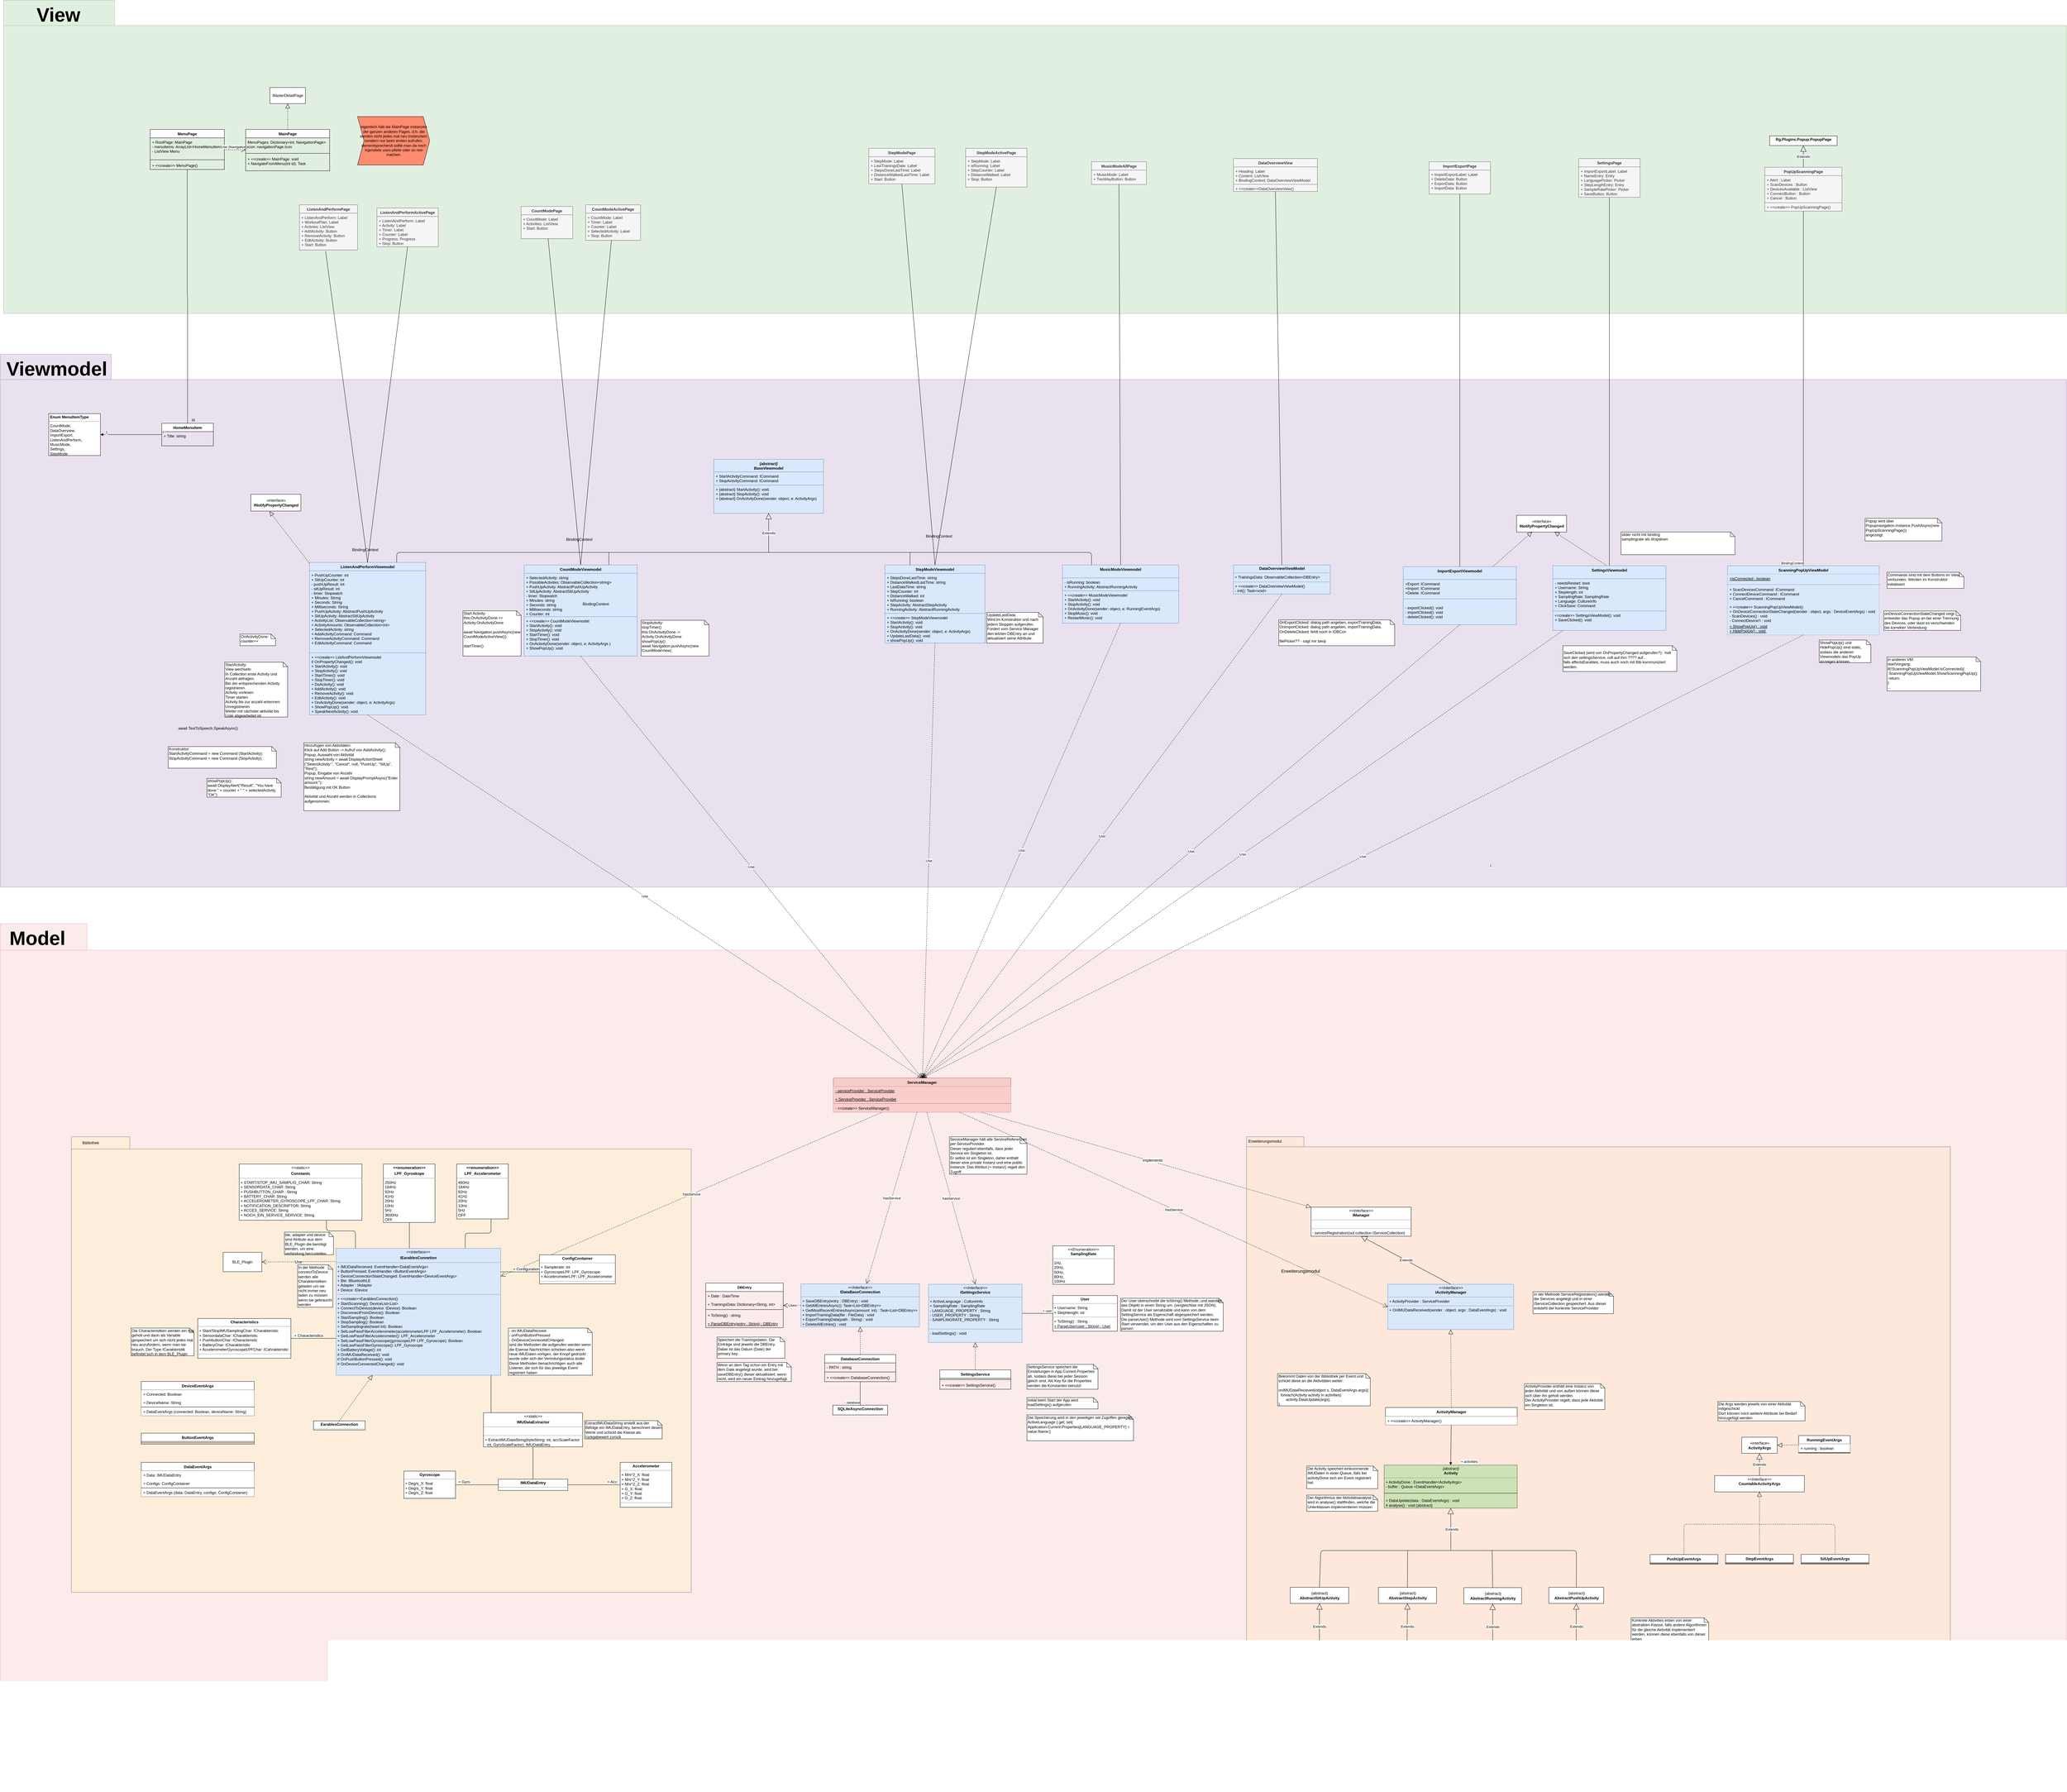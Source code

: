 <mxfile version="12.4.3" type="github" pages="1">
  <diagram id="adMyBay1lu6xidjCouD3" name="Model">
    <mxGraphModel dx="5717" dy="5490" grid="1" gridSize="10" guides="1" tooltips="1" connect="1" arrows="1" fold="1" page="1" pageScale="1" pageWidth="850" pageHeight="1100" math="0" shadow="0">
      <root>
        <mxCell id="0"/>
        <mxCell id="1" parent="0"/>
        <mxCell id="xHMap3TiUOP78eLy4zno-150" value="" style="shape=folder;fontStyle=1;spacingTop=10;tabWidth=344;tabHeight=78;tabPosition=left;html=1;fillColor=#d5e8d4;strokeColor=#82b366;opacity=70;" parent="1" vertex="1">
          <mxGeometry x="-3230" y="-3600" width="6390" height="970" as="geometry"/>
        </mxCell>
        <mxCell id="xHMap3TiUOP78eLy4zno-148" value="" style="shape=folder;fontStyle=1;spacingTop=10;tabWidth=344;tabHeight=78;tabPosition=left;html=1;fillColor=#e1d5e7;strokeColor=#9673a6;opacity=70;" parent="1" vertex="1">
          <mxGeometry x="-3240" y="-2503.5" width="6400" height="1650" as="geometry"/>
        </mxCell>
        <mxCell id="AcJz88Ti0jKnVirIfRQa-49" value="" style="shape=folder;fontStyle=1;spacingTop=10;tabWidth=214;tabHeight=82;tabPosition=left;html=1;strokeWidth=1;fillColor=#f8cecc;strokeColor=#b85450;opacity=40;" parent="1" vertex="1">
          <mxGeometry x="-3240" y="-740" width="6400" height="2688" as="geometry"/>
        </mxCell>
        <mxCell id="sXvjfolYUnGrp_yOVfev-73" value="Bibliothek" style="shape=folder;fontStyle=1;spacingTop=10;tabWidth=181;tabHeight=38;tabPosition=left;html=1;strokeColor=#000000;strokeWidth=1;fontSize=12;fillColor=#fff2cc;opacity=50;" parent="1" vertex="1">
          <mxGeometry x="-3020" y="-80" width="1920" height="1411" as="geometry"/>
        </mxCell>
        <mxCell id="gOupwa7_WCO_5UHda2sZ-10" value="hasService" style="endArrow=open;endSize=12;dashed=1;html=1;" parent="1" source="sXvjfolYUnGrp_yOVfev-64" target="4jUEhYQWBBL92VZrlt_O-1" edge="1">
          <mxGeometry width="160" relative="1" as="geometry">
            <mxPoint x="-579.77" y="94" as="sourcePoint"/>
            <mxPoint x="-820" y="203" as="targetPoint"/>
          </mxGeometry>
        </mxCell>
        <mxCell id="w5dEuc_NeuzI3938pT3K-1" value="" style="shape=folder;fontStyle=1;spacingTop=10;tabWidth=146;tabHeight=31;tabPosition=left;html=1;fillColor=#ffe6cc;strokeColor=#000000;opacity=50;" parent="1" vertex="1">
          <mxGeometry x="620" y="-80" width="2180" height="1780" as="geometry"/>
        </mxCell>
        <mxCell id="1QQ3cwLplbujhVV3ZzxS-45" value="&lt;p style=&quot;margin: 0px ; margin-top: 4px ; text-align: center&quot;&gt;&lt;i&gt;{abstract}&lt;/i&gt;&lt;br&gt;&lt;b&gt;Activity&lt;/b&gt;&lt;/p&gt;&lt;hr size=&quot;1&quot;&gt;&lt;p style=&quot;margin: 0px ; margin-left: 4px&quot;&gt;&lt;span&gt;+ ActivityDone : EventHandler&amp;lt;ActivityArgs&amp;gt;&lt;/span&gt;&lt;br&gt;&lt;/p&gt;&lt;p style=&quot;margin: 0px ; margin-left: 4px&quot;&gt;&lt;span&gt;- buffer : Queue &amp;lt;DataEventArgs&amp;gt;&amp;nbsp;&lt;/span&gt;&lt;/p&gt;&lt;p style=&quot;margin: 0px ; margin-left: 4px&quot;&gt;&lt;span&gt;&lt;br&gt;&lt;/span&gt;&lt;/p&gt;&lt;p style=&quot;margin: 0px ; margin-left: 4px&quot;&gt;&lt;span&gt;&lt;br&gt;&lt;/span&gt;&lt;/p&gt;&lt;p style=&quot;margin: 0px ; margin-left: 4px&quot;&gt;+ DataUpdate(data : DataEventArgs) : void&lt;/p&gt;&lt;p style=&quot;margin: 0px ; margin-left: 4px&quot;&gt;&lt;span&gt;# analyse() : void {abstract}&lt;/span&gt;&lt;br&gt;&lt;/p&gt;&lt;p style=&quot;margin: 0px ; margin-left: 4px&quot;&gt;&lt;br&gt;&lt;/p&gt;" style="verticalAlign=top;align=left;overflow=fill;fontSize=12;fontFamily=Helvetica;html=1;fillColor=#B9E0A5;strokeColor=#000000;opacity=70;" parent="1" vertex="1">
          <mxGeometry x="1046.5" y="937" width="412" height="133" as="geometry"/>
        </mxCell>
        <mxCell id="1QQ3cwLplbujhVV3ZzxS-94" value="RunningActivityThreshold" style="swimlane;fontStyle=1;align=center;verticalAlign=top;childLayout=stackLayout;horizontal=1;startSize=26;horizontalStack=0;resizeParent=1;resizeParentMax=0;resizeLast=0;collapsible=1;marginBottom=0;fillColor=#ffffff;" parent="1" vertex="1">
          <mxGeometry x="1257.5" y="1508.5" width="250" height="82" as="geometry"/>
        </mxCell>
        <mxCell id="1QQ3cwLplbujhVV3ZzxS-96" value="" style="line;strokeWidth=1;fillColor=#ffffff;align=left;verticalAlign=middle;spacingTop=-1;spacingLeft=3;spacingRight=3;rotatable=0;labelPosition=right;points=[];portConstraint=eastwest;" parent="1QQ3cwLplbujhVV3ZzxS-94" vertex="1">
          <mxGeometry y="26" width="250" height="4" as="geometry"/>
        </mxCell>
        <mxCell id="1QQ3cwLplbujhVV3ZzxS-97" value="+ &lt;&lt;create&gt;&gt; RunningActivityThreshold()" style="text;strokeColor=none;fillColor=#ffffff;align=left;verticalAlign=top;spacingLeft=4;spacingRight=4;overflow=hidden;rotatable=0;points=[[0,0.5],[1,0.5]];portConstraint=eastwest;" parent="1QQ3cwLplbujhVV3ZzxS-94" vertex="1">
          <mxGeometry y="30" width="250" height="26" as="geometry"/>
        </mxCell>
        <mxCell id="1QQ3cwLplbujhVV3ZzxS-113" value="- analyse() : void" style="text;strokeColor=none;fillColor=#ffffff;align=left;verticalAlign=top;spacingLeft=4;spacingRight=4;overflow=hidden;rotatable=0;points=[[0,0.5],[1,0.5]];portConstraint=eastwest;" parent="1QQ3cwLplbujhVV3ZzxS-94" vertex="1">
          <mxGeometry y="56" width="250" height="26" as="geometry"/>
        </mxCell>
        <mxCell id="1QQ3cwLplbujhVV3ZzxS-98" value="StepActivityThreshold" style="swimlane;fontStyle=1;align=center;verticalAlign=top;childLayout=stackLayout;horizontal=1;startSize=26;horizontalStack=0;resizeParent=1;resizeParentMax=0;resizeLast=0;collapsible=1;marginBottom=0;fillColor=#ffffff;" parent="1" vertex="1">
          <mxGeometry x="987.5" y="1508.5" width="259" height="82" as="geometry"/>
        </mxCell>
        <mxCell id="1QQ3cwLplbujhVV3ZzxS-100" value="" style="line;strokeWidth=1;fillColor=#ffffff;align=left;verticalAlign=middle;spacingTop=-1;spacingLeft=3;spacingRight=3;rotatable=0;labelPosition=right;points=[];portConstraint=eastwest;" parent="1QQ3cwLplbujhVV3ZzxS-98" vertex="1">
          <mxGeometry y="26" width="259" height="4" as="geometry"/>
        </mxCell>
        <mxCell id="1QQ3cwLplbujhVV3ZzxS-111" value="+ &lt;&lt;create&gt;&gt; StepActivityThreshold()" style="text;strokeColor=none;fillColor=#ffffff;align=left;verticalAlign=top;spacingLeft=4;spacingRight=4;overflow=hidden;rotatable=0;points=[[0,0.5],[1,0.5]];portConstraint=eastwest;" parent="1QQ3cwLplbujhVV3ZzxS-98" vertex="1">
          <mxGeometry y="30" width="259" height="26" as="geometry"/>
        </mxCell>
        <mxCell id="1QQ3cwLplbujhVV3ZzxS-115" value="- analyse() : void" style="text;strokeColor=none;fillColor=#ffffff;align=left;verticalAlign=top;spacingLeft=4;spacingRight=4;overflow=hidden;rotatable=0;points=[[0,0.5],[1,0.5]];portConstraint=eastwest;" parent="1QQ3cwLplbujhVV3ZzxS-98" vertex="1">
          <mxGeometry y="56" width="259" height="26" as="geometry"/>
        </mxCell>
        <mxCell id="1QQ3cwLplbujhVV3ZzxS-51" value="PushUpEventArgs" style="swimlane;fontStyle=1;align=center;verticalAlign=top;childLayout=stackLayout;horizontal=1;startSize=26;horizontalStack=0;resizeParent=1;resizeParentMax=0;resizeLast=0;collapsible=1;marginBottom=0;" parent="1" vertex="1">
          <mxGeometry x="1870.08" y="1214" width="210" height="30" as="geometry">
            <mxRectangle x="20" y="777" width="140" height="26" as="alternateBounds"/>
          </mxGeometry>
        </mxCell>
        <mxCell id="1QQ3cwLplbujhVV3ZzxS-53" value="" style="line;strokeWidth=1;fillColor=none;align=left;verticalAlign=middle;spacingTop=-1;spacingLeft=3;spacingRight=3;rotatable=0;labelPosition=right;points=[];portConstraint=eastwest;" parent="1QQ3cwLplbujhVV3ZzxS-51" vertex="1">
          <mxGeometry y="26" width="210" height="4" as="geometry"/>
        </mxCell>
        <mxCell id="1QQ3cwLplbujhVV3ZzxS-66" value="SitUpEventArgs" style="swimlane;fontStyle=1;align=center;verticalAlign=top;childLayout=stackLayout;horizontal=1;startSize=26;horizontalStack=0;resizeParent=1;resizeParentMax=0;resizeLast=0;collapsible=1;marginBottom=0;" parent="1" vertex="1">
          <mxGeometry x="2337.92" y="1213.5" width="210" height="30" as="geometry"/>
        </mxCell>
        <mxCell id="1QQ3cwLplbujhVV3ZzxS-69" value="" style="line;strokeWidth=1;fillColor=none;align=left;verticalAlign=middle;spacingTop=-1;spacingLeft=3;spacingRight=3;rotatable=0;labelPosition=right;points=[];portConstraint=eastwest;" parent="1QQ3cwLplbujhVV3ZzxS-66" vertex="1">
          <mxGeometry y="26" width="210" height="4" as="geometry"/>
        </mxCell>
        <mxCell id="1QQ3cwLplbujhVV3ZzxS-73" value="RunningEventArgs" style="swimlane;fontStyle=1;align=center;verticalAlign=top;childLayout=stackLayout;horizontal=1;startSize=26;horizontalStack=0;resizeParent=1;resizeParentMax=0;resizeLast=0;collapsible=1;marginBottom=0;" parent="1" vertex="1">
          <mxGeometry x="2330" y="845.5" width="160" height="54" as="geometry"/>
        </mxCell>
        <mxCell id="1QQ3cwLplbujhVV3ZzxS-74" value="+ running : boolean" style="text;strokeColor=none;fillColor=#ffffff;align=left;verticalAlign=top;spacingLeft=4;spacingRight=4;overflow=hidden;rotatable=0;points=[[0,0.5],[1,0.5]];portConstraint=eastwest;" parent="1QQ3cwLplbujhVV3ZzxS-73" vertex="1">
          <mxGeometry y="26" width="160" height="26" as="geometry"/>
        </mxCell>
        <mxCell id="1QQ3cwLplbujhVV3ZzxS-76" value="" style="line;strokeWidth=1;fillColor=none;align=left;verticalAlign=middle;spacingTop=-1;spacingLeft=3;spacingRight=3;rotatable=0;labelPosition=right;points=[];portConstraint=eastwest;" parent="1QQ3cwLplbujhVV3ZzxS-73" vertex="1">
          <mxGeometry y="52" width="160" height="2" as="geometry"/>
        </mxCell>
        <mxCell id="1QQ3cwLplbujhVV3ZzxS-79" value="«interface»&lt;br&gt;&lt;b&gt;ActivityArgs&lt;br&gt;&lt;/b&gt;" style="html=1;" parent="1" vertex="1">
          <mxGeometry x="2154" y="850.5" width="110" height="50" as="geometry"/>
        </mxCell>
        <mxCell id="1QQ3cwLplbujhVV3ZzxS-83" value="StepEventArgs" style="swimlane;fontStyle=1;align=center;verticalAlign=top;childLayout=stackLayout;horizontal=1;startSize=26;horizontalStack=0;resizeParent=1;resizeParentMax=0;resizeLast=0;collapsible=1;marginBottom=0;" parent="1" vertex="1">
          <mxGeometry x="2104" y="1213.5" width="210" height="30" as="geometry"/>
        </mxCell>
        <mxCell id="1QQ3cwLplbujhVV3ZzxS-85" value="" style="line;strokeWidth=1;fillColor=none;align=left;verticalAlign=middle;spacingTop=-1;spacingLeft=3;spacingRight=3;rotatable=0;labelPosition=right;points=[];portConstraint=eastwest;" parent="1QQ3cwLplbujhVV3ZzxS-83" vertex="1">
          <mxGeometry y="26" width="210" height="4" as="geometry"/>
        </mxCell>
        <mxCell id="1QQ3cwLplbujhVV3ZzxS-87" value="&lt;p style=&quot;margin: 0px ; margin-top: 4px ; text-align: center&quot;&gt;&lt;i&gt;&amp;lt;&amp;lt;Interface&amp;gt;&amp;gt;&lt;/i&gt;&lt;br&gt;&lt;b&gt;CountableActivityArgs&lt;/b&gt;&lt;/p&gt;&lt;p style=&quot;margin: 0px ; margin-left: 4px&quot;&gt;&lt;br&gt;&lt;/p&gt;" style="verticalAlign=top;align=left;overflow=fill;fontSize=12;fontFamily=Helvetica;html=1;" parent="1" vertex="1">
          <mxGeometry x="2070" y="969.5" width="278" height="50.5" as="geometry"/>
        </mxCell>
        <mxCell id="1QQ3cwLplbujhVV3ZzxS-88" value="Extends" style="endArrow=block;endSize=16;endFill=0;html=1;entryX=0.5;entryY=1;entryDx=0;entryDy=0;exitX=0.5;exitY=0;exitDx=0;exitDy=0;" parent="1" source="1QQ3cwLplbujhVV3ZzxS-87" target="1QQ3cwLplbujhVV3ZzxS-79" edge="1">
          <mxGeometry width="160" relative="1" as="geometry">
            <mxPoint x="2257.5" y="929" as="sourcePoint"/>
            <mxPoint x="2417.5" y="929" as="targetPoint"/>
          </mxGeometry>
        </mxCell>
        <mxCell id="1QQ3cwLplbujhVV3ZzxS-89" value="" style="endArrow=block;dashed=1;endFill=0;endSize=12;html=1;entryX=0.5;entryY=1;entryDx=0;entryDy=0;exitX=0.5;exitY=0;exitDx=0;exitDy=0;" parent="1" source="1QQ3cwLplbujhVV3ZzxS-83" target="1QQ3cwLplbujhVV3ZzxS-87" edge="1">
          <mxGeometry width="160" relative="1" as="geometry">
            <mxPoint x="2209" y="1119" as="sourcePoint"/>
            <mxPoint x="2627.5" y="1079" as="targetPoint"/>
          </mxGeometry>
        </mxCell>
        <mxCell id="1QQ3cwLplbujhVV3ZzxS-93" value="" style="endArrow=block;dashed=1;endFill=0;endSize=12;html=1;entryX=1;entryY=0.5;entryDx=0;entryDy=0;" parent="1" source="1QQ3cwLplbujhVV3ZzxS-73" target="1QQ3cwLplbujhVV3ZzxS-79" edge="1">
          <mxGeometry width="160" relative="1" as="geometry">
            <mxPoint x="2372.5" y="875.5" as="sourcePoint"/>
            <mxPoint x="2674" y="878" as="targetPoint"/>
          </mxGeometry>
        </mxCell>
        <mxCell id="1QQ3cwLplbujhVV3ZzxS-135" value="+ activities" style="endArrow=block;endFill=1;html=1;align=left;verticalAlign=top;entryX=0.5;entryY=0;entryDx=0;entryDy=0;" parent="1" source="1QQ3cwLplbujhVV3ZzxS-1" target="1QQ3cwLplbujhVV3ZzxS-45" edge="1">
          <mxGeometry x="0.607" y="29" relative="1" as="geometry">
            <mxPoint x="1371.5" y="882.5" as="sourcePoint"/>
            <mxPoint x="1601.5" y="1052.5" as="targetPoint"/>
            <mxPoint as="offset"/>
          </mxGeometry>
        </mxCell>
        <mxCell id="n2-QzeIZX0uXDNsSAh_k-9" value="{abstract}&lt;br&gt;&lt;b&gt;AbstractSitUpActivity&lt;/b&gt;" style="html=1;" parent="1" vertex="1">
          <mxGeometry x="755.5" y="1315.5" width="181" height="50" as="geometry"/>
        </mxCell>
        <mxCell id="n2-QzeIZX0uXDNsSAh_k-11" value="{abstract}&lt;br&gt;&lt;b&gt;AbstractPushUpActivity&lt;/b&gt;" style="html=1;" parent="1" vertex="1">
          <mxGeometry x="1556.5" y="1315.5" width="170" height="50" as="geometry"/>
        </mxCell>
        <mxCell id="n2-QzeIZX0uXDNsSAh_k-12" value="{abstract}&lt;br&gt;&lt;b&gt;AbstractRunningActivity&lt;/b&gt;" style="html=1;" parent="1" vertex="1">
          <mxGeometry x="1293" y="1316.5" width="179" height="50" as="geometry"/>
        </mxCell>
        <mxCell id="n2-QzeIZX0uXDNsSAh_k-14" value="{abstract}&lt;br&gt;&lt;b&gt;AbstractStepActivity&lt;/b&gt;" style="html=1;" parent="1" vertex="1">
          <mxGeometry x="1028.5" y="1315.5" width="180" height="50" as="geometry"/>
        </mxCell>
        <mxCell id="n2-QzeIZX0uXDNsSAh_k-16" value="Extends" style="endArrow=block;endSize=16;endFill=0;html=1;entryX=0.5;entryY=1;entryDx=0;entryDy=0;exitX=0.5;exitY=0;exitDx=0;exitDy=0;" parent="1" source="pG1MvSHpeQ2TRdzguChj-24" target="n2-QzeIZX0uXDNsSAh_k-9" edge="1">
          <mxGeometry width="160" relative="1" as="geometry">
            <mxPoint x="762.5" y="1507.5" as="sourcePoint"/>
            <mxPoint x="895" y="1378.5" as="targetPoint"/>
          </mxGeometry>
        </mxCell>
        <mxCell id="n2-QzeIZX0uXDNsSAh_k-17" value="Extends" style="endArrow=block;endSize=16;endFill=0;html=1;exitX=0.5;exitY=0;exitDx=0;exitDy=0;entryX=0.5;entryY=1;entryDx=0;entryDy=0;" parent="1" source="1QQ3cwLplbujhVV3ZzxS-98" target="n2-QzeIZX0uXDNsSAh_k-14" edge="1">
          <mxGeometry width="160" relative="1" as="geometry">
            <mxPoint x="1071" y="1307.5" as="sourcePoint"/>
            <mxPoint x="1279" y="1242" as="targetPoint"/>
          </mxGeometry>
        </mxCell>
        <mxCell id="n2-QzeIZX0uXDNsSAh_k-18" value="Extends" style="endArrow=block;endSize=16;endFill=0;html=1;exitX=0.5;exitY=0;exitDx=0;exitDy=0;entryX=0.5;entryY=1;entryDx=0;entryDy=0;" parent="1" source="1QQ3cwLplbujhVV3ZzxS-94" target="n2-QzeIZX0uXDNsSAh_k-12" edge="1">
          <mxGeometry width="160" relative="1" as="geometry">
            <mxPoint x="1095" y="1425.5" as="sourcePoint"/>
            <mxPoint x="1198" y="1208.5" as="targetPoint"/>
          </mxGeometry>
        </mxCell>
        <mxCell id="n2-QzeIZX0uXDNsSAh_k-19" value="Extends" style="endArrow=block;endSize=16;endFill=0;html=1;entryX=0.5;entryY=1;entryDx=0;entryDy=0;exitX=0.5;exitY=0;exitDx=0;exitDy=0;" parent="1" source="pG1MvSHpeQ2TRdzguChj-15" target="n2-QzeIZX0uXDNsSAh_k-11" edge="1">
          <mxGeometry width="160" relative="1" as="geometry">
            <mxPoint x="1476.5" y="1440.5" as="sourcePoint"/>
            <mxPoint x="1198" y="1208.5" as="targetPoint"/>
          </mxGeometry>
        </mxCell>
        <mxCell id="sXvjfolYUnGrp_yOVfev-4" value="Extends" style="endArrow=block;endSize=16;endFill=0;html=1;entryX=0.5;entryY=1;entryDx=0;entryDy=0;" parent="1" target="1QQ3cwLplbujhVV3ZzxS-45" edge="1">
          <mxGeometry x="-0.024" y="-3" width="160" relative="1" as="geometry">
            <mxPoint x="1253" y="1200" as="sourcePoint"/>
            <mxPoint x="994" y="1187" as="targetPoint"/>
            <mxPoint as="offset"/>
          </mxGeometry>
        </mxCell>
        <mxCell id="sXvjfolYUnGrp_yOVfev-15" value="&lt;p style=&quot;margin: 0px ; margin-top: 4px ; text-align: center&quot;&gt;&lt;i&gt;&amp;lt;&amp;lt;Interface&amp;gt;&amp;gt;&lt;/i&gt;&lt;br&gt;&lt;b&gt;IDataBaseConnection&lt;/b&gt;&lt;/p&gt;&lt;hr size=&quot;1&quot;&gt;&lt;p style=&quot;margin: 0px ; margin-left: 4px&quot;&gt;&lt;span&gt;+ SaveDBEntry(entry : DBEntry) : void&lt;/span&gt;&lt;br&gt;&lt;/p&gt;&lt;p style=&quot;margin: 0px ; margin-left: 4px&quot;&gt;+ GetAllEntriesAsync(): Task&amp;lt;List&amp;lt;DBEntry&amp;gt;&amp;gt;&lt;/p&gt;&lt;p style=&quot;margin: 0px ; margin-left: 4px&quot;&gt;+ GetMostRecentEntriesAsync(amount: int) : Task&amp;lt;List&amp;lt;DBEntry&amp;gt;&amp;gt;&lt;/p&gt;&lt;p style=&quot;margin: 0px ; margin-left: 4px&quot;&gt;+ ImportTrainingData(file : FileData) : void&lt;/p&gt;&lt;p style=&quot;margin: 0px ; margin-left: 4px&quot;&gt;+ ExportTrainingData(path : String) : void&lt;/p&gt;&lt;p style=&quot;margin: 0px ; margin-left: 4px&quot;&gt;+ DeleteAllEntries() : void&lt;/p&gt;&lt;p style=&quot;margin: 0px ; margin-left: 4px&quot;&gt;&lt;span style=&quot;color: rgba(0 , 0 , 0 , 0) ; font-family: monospace ; font-size: 0px&quot;&gt;3CmxGraphModel%3E%3Croot%3E%3CmxCell%20id%3D%220%22%2F%3E%3CmxCell%20id%3D%221%22%20parent%3D%220%22%2F%3E%3CmxCell%20id%3D%222%22%20value%3D%22%2B%20getEntriesAsync()%3A%20Task%26lt%3BList%26lt%3BDBEntry%26gt%3B%26gt%3B%22%20style%3D%22text%3BstrokeColor%3Dnone%3BfillColor%3Dnone%3Balign%3Dleft%3BverticalAlign%3Dtop%3BspacingLeft%3D4%3BspacingRight%3D4%3Boverflow%3Dhidden%3Brotatable%3D0%3Bpoints%3D%5B%5B0%2C0.5%5D%2C%5B1%2C0.5%5D%5D%3BportConstraint%3Deastwest%3B%22%20vertex%3D%221%22%20parent%3D%221%22%3E%3CmxGeometry%20x%3D%221080%22%20y%3D%22493%22%20width%3D%22250%22%20height%3D%2226%22%20as%3D%22geometry%22%2F%3E%3C%2FmxCell%3E%3C%2Froot%3E%3C%2FmxGraphModel%3E&lt;/span&gt;&lt;/p&gt;&lt;span style=&quot;color: rgba(0 , 0 , 0 , 0) ; font-family: monospace ; font-size: 0px&quot;&gt;%3CmxGraphModel%3E%3Croot%3E%3CmxCell%20id%3D%220%22%2F%3E%3CmxCell%20id%3D%221%22%20parent%3D%220%22%2F%3E%3CmxCell%20id%3D%222%22%20value%3D%22%2B%20getEntriesAsync()%3A%20Task%26lt%3BList%26lt%3BDBEntry%26gt%3B%26gt%3B%22%20style%3D%22text%3BstrokeColor%3Dnone%3BfillColor%3Dnone%3Balign%3Dleft%3BverticalAlign%3Dtop%3BspacingLeft%3D4%3BspacingRight%3D4%3Boverflow%3Dhidden%3Brotatable%3D0%3Bpoints%3D%5B%5B0%2C0.5%5D%2C%5B1%2C0.5%5D%5D%3BportConstraint%3Deastwest%3B%22%20vertex%3D%221%22%20parent%3D%221%22%3E%3CmxGeometry%20x%3D%221080%22%20y%3D%22493%22%20width%3D%22250%22%20height%3D%2226%22%20as%3D%22geometry%22%2F%3E%3C%2FmxCell%3E%3C%2Froot%3E%3C%2FmxGraphModel%3E&lt;/span&gt;&lt;span style=&quot;color: rgba(0 , 0 , 0 , 0) ; font-family: monospace ; font-size: 0px&quot;&gt;%3CmxGraphModel%3E%3Croot%3E%3CmxCell%20id%3D%220%22%2F%3E%3CmxCell%20id%3D%221%22%20parent%3D%220%22%2F%3E%3CmxCell%20id%3D%222%22%20value%3D%22%2B%20getEntriesAsync()%3A%20Task%26lt%3BList%26lt%3BDBEntry%26gt%3B%26gt%3B%22%20style%3D%22text%3BstrokeColor%3Dnone%3BfillColor%3Dnone%3Balign%3Dleft%3BverticalAlign%3Dtop%3BspacingLeft%3D4%3BspacingRight%3D4%3Boverflow%3Dhidden%3Brotatable%3D0%3Bpoints%3D%5B%5B0%2C0.5%5D%2C%5B1%2C0.5%5D%5D%3BportConstraint%3Deastwest%3B%22%20vertex%3D%221%22%20parent%3D%221%22%3E%3CmxGeometry%20x%3D%221080%22%20y%3D%22493%22%20width%3D%22250%22%20height%3D%2226%22%20as%3D%22geometry%22%2F%3E%3C%2FmxCell%3E%3C%2Froot%3E%3C%2FmxGraphModel%3E&lt;/span&gt;" style="verticalAlign=top;align=left;overflow=fill;fontSize=12;fontFamily=Helvetica;html=1;fillColor=#dae8fc;strokeColor=#6c8ebf;" parent="1" vertex="1">
          <mxGeometry x="-760" y="375.5" width="367" height="133.5" as="geometry"/>
        </mxCell>
        <mxCell id="sXvjfolYUnGrp_yOVfev-22" value="&lt;p style=&quot;margin: 0px ; margin-top: 4px ; text-align: center&quot;&gt;&lt;b&gt;SQLiteAsyncConnection&lt;/b&gt;&lt;/p&gt;" style="verticalAlign=top;align=left;overflow=fill;fontSize=12;fontFamily=Helvetica;html=1;" parent="1" vertex="1">
          <mxGeometry x="-661.5" y="751.5" width="170" height="30" as="geometry"/>
        </mxCell>
        <mxCell id="sXvjfolYUnGrp_yOVfev-26" value="" style="endArrow=block;dashed=1;endFill=0;endSize=12;html=1;" parent="1" source="sXvjfolYUnGrp_yOVfev-16" target="sXvjfolYUnGrp_yOVfev-15" edge="1">
          <mxGeometry width="160" relative="1" as="geometry">
            <mxPoint x="-273.5" y="453.5" as="sourcePoint"/>
            <mxPoint x="-233.5" y="478.5" as="targetPoint"/>
          </mxGeometry>
        </mxCell>
        <mxCell id="sXvjfolYUnGrp_yOVfev-16" value="DatabaseConnection" style="swimlane;fontStyle=1;align=center;verticalAlign=top;childLayout=stackLayout;horizontal=1;startSize=26;horizontalStack=0;resizeParent=1;resizeParentMax=0;resizeLast=0;collapsible=1;marginBottom=0;" parent="1" vertex="1">
          <mxGeometry x="-686.5" y="594.5" width="220" height="84" as="geometry"/>
        </mxCell>
        <mxCell id="sXvjfolYUnGrp_yOVfev-17" value="- PATH : string" style="text;strokeColor=none;fillColor=none;align=left;verticalAlign=top;spacingLeft=4;spacingRight=4;overflow=hidden;rotatable=0;points=[[0,0.5],[1,0.5]];portConstraint=eastwest;" parent="sXvjfolYUnGrp_yOVfev-16" vertex="1">
          <mxGeometry y="26" width="220" height="24" as="geometry"/>
        </mxCell>
        <mxCell id="sXvjfolYUnGrp_yOVfev-18" value="" style="line;strokeWidth=1;fillColor=none;align=left;verticalAlign=middle;spacingTop=-1;spacingLeft=3;spacingRight=3;rotatable=0;labelPosition=right;points=[];portConstraint=eastwest;" parent="sXvjfolYUnGrp_yOVfev-16" vertex="1">
          <mxGeometry y="50" width="220" height="8" as="geometry"/>
        </mxCell>
        <mxCell id="pG1MvSHpeQ2TRdzguChj-30" value="+ &lt;&lt;create&gt;&gt; DatabaseConnection() " style="text;strokeColor=none;fillColor=none;align=left;verticalAlign=top;spacingLeft=4;spacingRight=4;overflow=hidden;rotatable=0;points=[[0,0.5],[1,0.5]];portConstraint=eastwest;" parent="sXvjfolYUnGrp_yOVfev-16" vertex="1">
          <mxGeometry y="58" width="220" height="26" as="geometry"/>
        </mxCell>
        <mxCell id="sXvjfolYUnGrp_yOVfev-40" value="DBEntry" style="swimlane;fontStyle=1;align=center;verticalAlign=top;childLayout=stackLayout;horizontal=1;startSize=26;horizontalStack=0;resizeParent=1;resizeParentMax=0;resizeLast=0;collapsible=1;marginBottom=0;fontSize=11;" parent="1" vertex="1">
          <mxGeometry x="-1055" y="373.25" width="240" height="138" as="geometry"/>
        </mxCell>
        <mxCell id="sXvjfolYUnGrp_yOVfev-41" value="+ Date : DateTime" style="text;strokeColor=none;fillColor=none;align=left;verticalAlign=top;spacingLeft=4;spacingRight=4;overflow=hidden;rotatable=0;points=[[0,0.5],[1,0.5]];portConstraint=eastwest;" parent="sXvjfolYUnGrp_yOVfev-40" vertex="1">
          <mxGeometry y="26" width="240" height="26" as="geometry"/>
        </mxCell>
        <mxCell id="sXvjfolYUnGrp_yOVfev-46" value="+ TrainingsData: Dictionary&lt;String, int&gt;" style="text;strokeColor=none;fillColor=none;align=left;verticalAlign=top;spacingLeft=4;spacingRight=4;overflow=hidden;rotatable=0;points=[[0,0.5],[1,0.5]];portConstraint=eastwest;" parent="sXvjfolYUnGrp_yOVfev-40" vertex="1">
          <mxGeometry y="52" width="240" height="26" as="geometry"/>
        </mxCell>
        <mxCell id="sXvjfolYUnGrp_yOVfev-42" value="" style="line;strokeWidth=1;fillColor=none;align=left;verticalAlign=middle;spacingTop=-1;spacingLeft=3;spacingRight=3;rotatable=0;labelPosition=right;points=[];portConstraint=eastwest;" parent="sXvjfolYUnGrp_yOVfev-40" vertex="1">
          <mxGeometry y="78" width="240" height="8" as="geometry"/>
        </mxCell>
        <mxCell id="sXvjfolYUnGrp_yOVfev-43" value="+ ToString() : string" style="text;strokeColor=none;fillColor=none;align=left;verticalAlign=top;spacingLeft=4;spacingRight=4;overflow=hidden;rotatable=0;points=[[0,0.5],[1,0.5]];portConstraint=eastwest;" parent="sXvjfolYUnGrp_yOVfev-40" vertex="1">
          <mxGeometry y="86" width="240" height="26" as="geometry"/>
        </mxCell>
        <mxCell id="4Cl_2U6d4L0L1prgbwU7-1" value="+ ParseDBEntry(entry : String) : DBEntry" style="text;strokeColor=none;fillColor=none;align=left;verticalAlign=top;spacingLeft=4;spacingRight=4;overflow=hidden;rotatable=0;points=[[0,0.5],[1,0.5]];portConstraint=eastwest;fontStyle=4" parent="sXvjfolYUnGrp_yOVfev-40" vertex="1">
          <mxGeometry y="112" width="240" height="26" as="geometry"/>
        </mxCell>
        <mxCell id="sXvjfolYUnGrp_yOVfev-51" value="" style="line;strokeWidth=1;fillColor=none;align=left;verticalAlign=middle;spacingTop=-1;spacingLeft=3;spacingRight=3;rotatable=0;labelPosition=right;points=[];portConstraint=eastwest;fontSize=11;" parent="1" vertex="1">
          <mxGeometry x="1046.5" y="1020" width="412" height="8" as="geometry"/>
        </mxCell>
        <mxCell id="sXvjfolYUnGrp_yOVfev-64" value="ServiceManager" style="swimlane;fontStyle=1;align=center;verticalAlign=top;childLayout=stackLayout;horizontal=1;startSize=26;horizontalStack=0;resizeParent=1;resizeParentMax=0;resizeLast=0;collapsible=1;marginBottom=0;strokeWidth=1;fontSize=12;fillColor=#f8cecc;strokeColor=#b85450;" parent="1" vertex="1">
          <mxGeometry x="-660" y="-262" width="550" height="106" as="geometry">
            <mxRectangle x="-687" y="350" width="120" height="26" as="alternateBounds"/>
          </mxGeometry>
        </mxCell>
        <mxCell id="AcJz88Ti0jKnVirIfRQa-7" value="- serviceProvider : ServiceProvider" style="text;strokeColor=none;fillColor=#f8cecc;align=left;verticalAlign=top;spacingLeft=4;spacingRight=4;overflow=hidden;rotatable=0;points=[[0,0.5],[1,0.5]];portConstraint=eastwest;fontStyle=4" parent="sXvjfolYUnGrp_yOVfev-64" vertex="1">
          <mxGeometry y="26" width="550" height="26" as="geometry"/>
        </mxCell>
        <mxCell id="AcJz88Ti0jKnVirIfRQa-6" value="+ ServiceProvider : ServiceProvider" style="text;strokeColor=none;fillColor=#f8cecc;align=left;verticalAlign=top;spacingLeft=4;spacingRight=4;overflow=hidden;rotatable=0;points=[[0,0.5],[1,0.5]];portConstraint=eastwest;fontStyle=4" parent="sXvjfolYUnGrp_yOVfev-64" vertex="1">
          <mxGeometry y="52" width="550" height="26" as="geometry"/>
        </mxCell>
        <mxCell id="sXvjfolYUnGrp_yOVfev-66" value="" style="line;strokeWidth=1;align=left;verticalAlign=middle;spacingTop=-1;spacingLeft=3;spacingRight=3;rotatable=0;labelPosition=right;points=[];portConstraint=eastwest;fillColor=#f8cecc;strokeColor=#b85450;" parent="sXvjfolYUnGrp_yOVfev-64" vertex="1">
          <mxGeometry y="78" width="550" height="2" as="geometry"/>
        </mxCell>
        <mxCell id="sXvjfolYUnGrp_yOVfev-67" value="- &lt;&lt;create&gt;&gt; ServiceManager()" style="text;strokeColor=none;fillColor=#f8cecc;align=left;verticalAlign=top;spacingLeft=4;spacingRight=4;overflow=hidden;rotatable=0;points=[[0,0.5],[1,0.5]];portConstraint=eastwest;" parent="sXvjfolYUnGrp_yOVfev-64" vertex="1">
          <mxGeometry y="80" width="550" height="26" as="geometry"/>
        </mxCell>
        <mxCell id="4jUEhYQWBBL92VZrlt_O-1" value="&lt;p style=&quot;margin: 0px ; margin-top: 4px ; text-align: center&quot;&gt;&amp;lt;&amp;lt;interface&amp;gt;&amp;gt;&lt;b&gt;&lt;br&gt;&lt;/b&gt;&lt;/p&gt;&lt;p style=&quot;margin: 0px ; margin-top: 4px ; text-align: center&quot;&gt;&lt;b&gt;IEarablesConnetion&lt;/b&gt;&lt;/p&gt;&lt;hr size=&quot;1&quot;&gt;&lt;p style=&quot;margin: 0px ; margin-left: 4px&quot;&gt;&lt;span&gt;+ IMUDataRecieved: EventHandler&amp;lt;DataEventArgs&amp;gt;&lt;/span&gt;&lt;br&gt;&lt;/p&gt;&lt;p style=&quot;margin: 0px 0px 0px 4px&quot;&gt;+ ButtonPressed: EventHandler &amp;lt;ButtonEventArgs&amp;gt;&lt;/p&gt;&lt;p style=&quot;margin: 0px 0px 0px 4px&quot;&gt;+ DeviceConnectionStateChanged: EventHandler&amp;lt;DeviceEventArgs&amp;gt;&lt;/p&gt;&lt;p style=&quot;margin: 0px 0px 0px 4px&quot;&gt;+ Ble: IBluetoothLE&lt;/p&gt;&lt;p style=&quot;margin: 0px 0px 0px 4px&quot;&gt;+ Adapter : IAdapter&lt;/p&gt;&lt;p style=&quot;margin: 0px 0px 0px 4px&quot;&gt;+ Device: IDevice&lt;/p&gt;&lt;hr size=&quot;1&quot;&gt;&lt;p style=&quot;margin: 0px 0px 0px 4px&quot;&gt;+ &amp;lt;&amp;lt;create&amp;gt;&amp;gt;EarablesConnection()&lt;/p&gt;&lt;p style=&quot;margin: 0px 0px 0px 4px&quot;&gt;+ StartScanning(): DeviceList&amp;lt;List&amp;gt;&lt;/p&gt;&lt;p style=&quot;margin: 0px 0px 0px 4px&quot;&gt;+ ConnectToDevice(device: IDevice): Boolean&lt;/p&gt;&lt;p style=&quot;margin: 0px 0px 0px 4px&quot;&gt;+ DisconnectFromDevice(): Boolean&lt;/p&gt;&lt;p style=&quot;margin: 0px ; margin-left: 4px&quot;&gt;+ StartSampling(): Boolean&lt;/p&gt;&lt;p style=&quot;margin: 0px ; margin-left: 4px&quot;&gt;+ StopSampling(): Boolean&lt;/p&gt;&lt;p style=&quot;margin: 0px ; margin-left: 4px&quot;&gt;+ SetSamplingrate(heart int): Boolean&lt;/p&gt;&lt;p style=&quot;margin: 0px ; margin-left: 4px&quot;&gt;+ SetLowPassFilterAccelerometer(accelerometerLPF LPF_Accelerometer): Boolean&lt;/p&gt;&lt;p style=&quot;margin: 0px ; margin-left: 4px&quot;&gt;+ GetLowPassFilterAccelerometer(): LPF_Accelerometer&lt;br&gt;&lt;/p&gt;&lt;p style=&quot;margin: 0px ; margin-left: 4px&quot;&gt;+ SetLowPassFilterGyroscope(gyroscopeLPF LPF_Gyroscope): Boolean&lt;br&gt;&lt;/p&gt;&lt;p style=&quot;margin: 0px ; margin-left: 4px&quot;&gt;+ GetLowPassFilterGyroscope(): LPF_Gyroscope&lt;br&gt;&lt;/p&gt;&lt;p style=&quot;margin: 0px ; margin-left: 4px&quot;&gt;+ GetBatteryVoltage(): int&lt;/p&gt;&lt;p style=&quot;margin: 0px ; margin-left: 4px&quot;&gt;# OnIMUDataReceived(): void&lt;/p&gt;&lt;p style=&quot;margin: 0px ; margin-left: 4px&quot;&gt;# OnPushButtonPressed(): void&lt;/p&gt;&lt;p style=&quot;margin: 0px ; margin-left: 4px&quot;&gt;# OnDeviceConnectedChanged(): void&lt;/p&gt;&lt;p style=&quot;margin: 0px ; margin-left: 4px&quot;&gt;&lt;br&gt;&lt;/p&gt;&lt;p style=&quot;margin: 0px ; margin-left: 4px&quot;&gt;&amp;nbsp;&lt;/p&gt;" style="verticalAlign=top;align=left;overflow=fill;fontSize=12;fontFamily=Helvetica;html=1;rounded=0;shadow=0;comic=0;labelBackgroundColor=none;strokeWidth=1;fillColor=#dae8fc;strokeColor=#6c8ebf;" parent="1" vertex="1">
          <mxGeometry x="-2200" y="265.5" width="510" height="393" as="geometry"/>
        </mxCell>
        <mxCell id="4jUEhYQWBBL92VZrlt_O-2" value="&lt;p style=&quot;margin: 0px ; margin-top: 4px ; text-align: center&quot;&gt;&amp;lt;&amp;lt;static&amp;gt;&amp;gt;&lt;/p&gt;&lt;p style=&quot;margin: 0px ; margin-top: 4px ; text-align: center&quot;&gt;&lt;b&gt;Constants&lt;/b&gt;&lt;/p&gt;&lt;hr size=&quot;1&quot;&gt;&lt;p style=&quot;margin: 0px ; margin-left: 4px&quot;&gt;+ START/STOP_IMU_SAMPLIG_CHAR: String&lt;/p&gt;&lt;p style=&quot;margin: 0px ; margin-left: 4px&quot;&gt;+ SENSORDATA_CHAR: String&lt;/p&gt;&lt;p style=&quot;margin: 0px ; margin-left: 4px&quot;&gt;+ PUSHBUTTON_CHAR : String&lt;/p&gt;&lt;p style=&quot;margin: 0px ; margin-left: 4px&quot;&gt;+ BATTERY_CHAR: String&lt;br&gt;&lt;/p&gt;&lt;p style=&quot;margin: 0px ; margin-left: 4px&quot;&gt;+ ACCELEROMETER_GYROSCOPE_LPF_CHAR: String&lt;/p&gt;&lt;p style=&quot;margin: 0px ; margin-left: 4px&quot;&gt;+ NOTIFICATION_DESCRIPTOR; String&lt;/p&gt;&lt;p style=&quot;margin: 0px ; margin-left: 4px&quot;&gt;+ ACCES_SERVICE: String&lt;/p&gt;&lt;p style=&quot;margin: 0px ; margin-left: 4px&quot;&gt;+ NOCH_EIN_SERVICE_SERVICE: String&lt;/p&gt;&lt;p style=&quot;margin: 0px ; margin-left: 4px&quot;&gt;&lt;br&gt;&lt;/p&gt;&lt;hr size=&quot;1&quot;&gt;&lt;p style=&quot;margin: 0px ; margin-left: 4px&quot;&gt;&lt;br&gt;&lt;/p&gt;" style="verticalAlign=top;align=left;overflow=fill;fontSize=12;fontFamily=Helvetica;html=1;rounded=0;shadow=0;comic=0;labelBackgroundColor=none;strokeWidth=1" parent="1" vertex="1">
          <mxGeometry x="-2500" y="4.5" width="380" height="174" as="geometry"/>
        </mxCell>
        <mxCell id="4jUEhYQWBBL92VZrlt_O-3" value="&lt;p style=&quot;margin: 0px ; margin-top: 4px ; text-align: center&quot;&gt;&lt;b&gt;IMUDataEntry&lt;/b&gt;&lt;/p&gt;&lt;hr size=&quot;1&quot;&gt;&lt;p style=&quot;margin: 0px ; margin-left: 4px&quot;&gt;&lt;br&gt;&lt;/p&gt;&lt;br&gt;&lt;hr size=&quot;1&quot;&gt;&lt;p style=&quot;margin: 0px ; margin-left: 4px&quot;&gt;&lt;br&gt;&lt;/p&gt;" style="verticalAlign=top;align=left;overflow=fill;fontSize=12;fontFamily=Helvetica;html=1;rounded=0;shadow=0;comic=0;labelBackgroundColor=none;strokeWidth=1" parent="1" vertex="1">
          <mxGeometry x="-1697.5" y="980.5" width="215" height="35" as="geometry"/>
        </mxCell>
        <mxCell id="4jUEhYQWBBL92VZrlt_O-4" value="&lt;p style=&quot;margin: 0px ; margin-top: 4px ; text-align: center&quot;&gt;&lt;b&gt;ConfigContainer&lt;/b&gt;&lt;/p&gt;&lt;hr size=&quot;1&quot;&gt;&lt;p style=&quot;margin: 0px ; margin-left: 4px&quot;&gt;+ Samplerate: int&lt;/p&gt;&lt;p style=&quot;margin: 0px 0px 0px 4px&quot;&gt;+ GyroscopeLPF: LPF_Gyroscope&lt;/p&gt;&lt;p style=&quot;margin: 0px 0px 0px 4px&quot;&gt;+ AccelerometerLPF: LPF_Accelerometer&lt;/p&gt;&lt;hr size=&quot;1&quot;&gt;&lt;p style=&quot;margin: 0px ; margin-left: 4px&quot;&gt;&lt;br&gt;&lt;/p&gt;" style="verticalAlign=top;align=left;overflow=fill;fontSize=12;fontFamily=Helvetica;html=1;rounded=0;shadow=0;comic=0;labelBackgroundColor=none;strokeWidth=1" parent="1" vertex="1">
          <mxGeometry x="-1570" y="285.5" width="235" height="90" as="geometry"/>
        </mxCell>
        <mxCell id="4jUEhYQWBBL92VZrlt_O-9" value="BLE_Plugin" style="rounded=0;whiteSpace=wrap;html=1;" parent="1" vertex="1">
          <mxGeometry x="-2550" y="278" width="120" height="60" as="geometry"/>
        </mxCell>
        <mxCell id="4jUEhYQWBBL92VZrlt_O-11" value="Bibliothek" style="text;html=1;strokeColor=none;fillColor=none;align=center;verticalAlign=middle;whiteSpace=wrap;rounded=0;" parent="1" vertex="1">
          <mxGeometry x="-3050" y="-80" width="180" height="38" as="geometry"/>
        </mxCell>
        <mxCell id="4jUEhYQWBBL92VZrlt_O-12" value="&lt;p style=&quot;margin: 0px ; margin-top: 4px ; text-align: center&quot;&gt;&lt;i&gt;&amp;lt;&amp;lt;Interface&amp;gt;&amp;gt;&lt;/i&gt;&lt;br&gt;&lt;b&gt;IManager&lt;/b&gt;&lt;/p&gt;&lt;hr size=&quot;1&quot;&gt;&lt;p style=&quot;margin: 0px ; margin-left: 4px&quot;&gt;&lt;br&gt;&lt;/p&gt;&lt;hr size=&quot;1&quot;&gt;&lt;p style=&quot;margin: 0px ; margin-left: 4px&quot;&gt;- serviceRegistration&lt;span&gt;(out collection IServiceCollection)&lt;/span&gt;&lt;/p&gt;" style="verticalAlign=top;align=left;overflow=fill;fontSize=12;fontFamily=Helvetica;html=1;" parent="1" vertex="1">
          <mxGeometry x="820" y="138" width="310" height="90" as="geometry"/>
        </mxCell>
        <mxCell id="4jUEhYQWBBL92VZrlt_O-15" value="" style="endArrow=block;dashed=1;endFill=0;endSize=12;html=1;" parent="1" source="sXvjfolYUnGrp_yOVfev-64" target="4jUEhYQWBBL92VZrlt_O-12" edge="1">
          <mxGeometry width="160" relative="1" as="geometry">
            <mxPoint x="-140" y="488" as="sourcePoint"/>
            <mxPoint x="-110" y="528" as="targetPoint"/>
          </mxGeometry>
        </mxCell>
        <mxCell id="AcJz88Ti0jKnVirIfRQa-48" value="implements" style="text;html=1;align=center;verticalAlign=middle;resizable=0;points=[];;labelBackgroundColor=#ffffff;" parent="4jUEhYQWBBL92VZrlt_O-15" vertex="1" connectable="0">
          <mxGeometry x="0.203" y="3" relative="1" as="geometry">
            <mxPoint x="-85.43" y="-25.02" as="offset"/>
          </mxGeometry>
        </mxCell>
        <mxCell id="XCtTQCzG72HCAti6Qc9I-2" value="&lt;p style=&quot;margin: 0px ; margin-top: 4px ; text-align: center&quot;&gt;&lt;b&gt;Gyroscope&lt;/b&gt;&lt;/p&gt;&lt;hr size=&quot;1&quot;&gt;&lt;p style=&quot;margin: 0px 0px 0px 4px&quot;&gt;+ Deg/s_X: float&lt;/p&gt;&lt;p style=&quot;margin: 0px 0px 0px 4px&quot;&gt;+ Deg/s_Y: float&lt;br&gt;&lt;/p&gt;&lt;p style=&quot;margin: 0px 0px 0px 4px&quot;&gt;+ Deg/s_Z: float&lt;br&gt;&lt;/p&gt;&lt;hr size=&quot;1&quot;&gt;&lt;p style=&quot;margin: 0px ; margin-left: 4px&quot;&gt;&lt;br&gt;&lt;/p&gt;" style="verticalAlign=top;align=left;overflow=fill;fontSize=12;fontFamily=Helvetica;html=1;" parent="1" vertex="1">
          <mxGeometry x="-1990" y="955.5" width="160" height="85" as="geometry"/>
        </mxCell>
        <mxCell id="XCtTQCzG72HCAti6Qc9I-3" value="&lt;p style=&quot;margin: 0px ; margin-top: 4px ; text-align: center&quot;&gt;&lt;b&gt;Accelerometer&lt;/b&gt;&lt;/p&gt;&lt;hr size=&quot;1&quot;&gt;&lt;p style=&quot;margin: 0px 0px 0px 4px&quot;&gt;+ M/s^2_X: float&lt;br&gt;&lt;/p&gt;&lt;p style=&quot;margin: 0px 0px 0px 4px&quot;&gt;+ M/s^2_Y: float&lt;br&gt;&lt;/p&gt;&lt;p style=&quot;margin: 0px 0px 0px 4px&quot;&gt;+ M/s^2_Z: float&lt;br&gt;&lt;/p&gt;&lt;p style=&quot;margin: 0px 0px 0px 4px&quot;&gt;+ G_X: float&lt;/p&gt;&lt;p style=&quot;margin: 0px 0px 0px 4px&quot;&gt;+ G_Y: float&lt;br&gt;&lt;/p&gt;&lt;p style=&quot;margin: 0px 0px 0px 4px&quot;&gt;+ G_Z: float&lt;br&gt;&lt;/p&gt;&lt;hr size=&quot;1&quot;&gt;&lt;p style=&quot;margin: 0px ; margin-left: 4px&quot;&gt;&lt;br&gt;&lt;/p&gt;" style="verticalAlign=top;align=left;overflow=fill;fontSize=12;fontFamily=Helvetica;html=1;" parent="1" vertex="1">
          <mxGeometry x="-1320" y="928.5" width="160" height="139" as="geometry"/>
        </mxCell>
        <mxCell id="XCtTQCzG72HCAti6Qc9I-15" value="&lt;p style=&quot;margin: 0px ; margin-top: 4px ; text-align: center&quot;&gt;&amp;lt;&amp;lt;static&amp;gt;&amp;gt;&lt;b&gt;&lt;br&gt;&lt;/b&gt;&lt;/p&gt;&lt;p style=&quot;margin: 0px ; margin-top: 4px ; text-align: center&quot;&gt;&lt;b&gt;IMUDataExtractor&lt;/b&gt;&lt;/p&gt;&lt;hr size=&quot;1&quot;&gt;&lt;p style=&quot;margin: 0px ; margin-left: 4px&quot;&gt;&lt;br&gt;&lt;/p&gt;&lt;hr size=&quot;1&quot;&gt;&lt;p style=&quot;margin: 0px ; margin-left: 4px&quot;&gt;+ ExtractIMUDataString(byteString: int, accScaleFactor&lt;/p&gt;&lt;p style=&quot;margin: 0px ; margin-left: 4px&quot;&gt;: int, GyroScaleFactor): IMUDataEntry&lt;/p&gt;" style="verticalAlign=top;align=left;overflow=fill;fontSize=12;fontFamily=Helvetica;html=1;" parent="1" vertex="1">
          <mxGeometry x="-1743.5" y="774.5" width="307" height="106" as="geometry"/>
        </mxCell>
        <mxCell id="gOupwa7_WCO_5UHda2sZ-3" value="Bekommt Daten von der Bibliothek per Event und schickt diese an die Aktivitäten weiter:&lt;br&gt;&lt;span style=&quot;white-space: nowrap&quot;&gt;&lt;br&gt;onIMUDataRecieved&lt;/span&gt;(object s, DataEventArgs args){&lt;br&gt;&amp;nbsp; foreach(Activity activity in activities)&lt;br&gt;&amp;nbsp; &amp;nbsp; &amp;nbsp; &amp;nbsp;activity.DataUpdate(args);&lt;br&gt;}" style="shape=note;whiteSpace=wrap;html=1;size=14;verticalAlign=top;align=left;spacingTop=-6;" parent="1" vertex="1">
          <mxGeometry x="716.5" y="653.5" width="287" height="100" as="geometry"/>
        </mxCell>
        <mxCell id="gOupwa7_WCO_5UHda2sZ-7" value="hasService" style="endArrow=open;endSize=12;dashed=1;html=1;entryX=0.5;entryY=0;entryDx=0;entryDy=0;" parent="1" source="sXvjfolYUnGrp_yOVfev-64" target="AcJz88Ti0jKnVirIfRQa-32" edge="1">
          <mxGeometry width="160" relative="1" as="geometry">
            <mxPoint x="733" y="248.5" as="sourcePoint"/>
            <mxPoint x="-201" y="265.5" as="targetPoint"/>
          </mxGeometry>
        </mxCell>
        <mxCell id="gOupwa7_WCO_5UHda2sZ-8" value="hasService" style="endArrow=open;endSize=12;dashed=1;html=1;" parent="1" source="sXvjfolYUnGrp_yOVfev-64" target="sXvjfolYUnGrp_yOVfev-15" edge="1">
          <mxGeometry width="160" relative="1" as="geometry">
            <mxPoint x="939.056" y="380" as="sourcePoint"/>
            <mxPoint x="823" y="597.5" as="targetPoint"/>
          </mxGeometry>
        </mxCell>
        <mxCell id="1QQ3cwLplbujhVV3ZzxS-32" value="DataEventArgs" style="swimlane;fontStyle=1;align=center;verticalAlign=top;childLayout=stackLayout;horizontal=1;startSize=26;horizontalStack=0;resizeParent=1;resizeParentMax=0;resizeLast=0;collapsible=1;marginBottom=0;fillColor=#ffffff;" parent="1" vertex="1">
          <mxGeometry x="-2803.5" y="928.5" width="350" height="106" as="geometry"/>
        </mxCell>
        <mxCell id="1QQ3cwLplbujhVV3ZzxS-33" value="+ Data: IMUDataEntry" style="text;strokeColor=none;fillColor=#ffffff;align=left;verticalAlign=top;spacingLeft=4;spacingRight=4;overflow=hidden;rotatable=0;points=[[0,0.5],[1,0.5]];portConstraint=eastwest;" parent="1QQ3cwLplbujhVV3ZzxS-32" vertex="1">
          <mxGeometry y="26" width="350" height="26" as="geometry"/>
        </mxCell>
        <mxCell id="1QQ3cwLplbujhVV3ZzxS-36" value="+ Configs: ConfigContainer" style="text;strokeColor=none;fillColor=#ffffff;align=left;verticalAlign=top;spacingLeft=4;spacingRight=4;overflow=hidden;rotatable=0;points=[[0,0.5],[1,0.5]];portConstraint=eastwest;" parent="1QQ3cwLplbujhVV3ZzxS-32" vertex="1">
          <mxGeometry y="52" width="350" height="26" as="geometry"/>
        </mxCell>
        <mxCell id="1QQ3cwLplbujhVV3ZzxS-34" value="" style="line;strokeWidth=1;fillColor=#ffffff;align=left;verticalAlign=middle;spacingTop=-1;spacingLeft=3;spacingRight=3;rotatable=0;labelPosition=right;points=[];portConstraint=eastwest;" parent="1QQ3cwLplbujhVV3ZzxS-32" vertex="1">
          <mxGeometry y="78" width="350" height="2" as="geometry"/>
        </mxCell>
        <mxCell id="1QQ3cwLplbujhVV3ZzxS-35" value="+ DataEventArgs (data: DataEntry, configs: ConfigContainer)" style="text;strokeColor=none;fillColor=#ffffff;align=left;verticalAlign=top;spacingLeft=4;spacingRight=4;overflow=hidden;rotatable=0;points=[[0,0.5],[1,0.5]];portConstraint=eastwest;" parent="1QQ3cwLplbujhVV3ZzxS-32" vertex="1">
          <mxGeometry y="80" width="350" height="26" as="geometry"/>
        </mxCell>
        <mxCell id="1QQ3cwLplbujhVV3ZzxS-1" value="ActivityManager" style="swimlane;fontStyle=1;align=center;verticalAlign=top;childLayout=stackLayout;horizontal=1;startSize=28;horizontalStack=0;resizeParent=1;resizeParentMax=0;resizeLast=0;collapsible=1;marginBottom=0;" parent="1" vertex="1">
          <mxGeometry x="1050.5" y="758.5" width="408" height="54" as="geometry">
            <mxRectangle width="140" height="28" as="alternateBounds"/>
          </mxGeometry>
        </mxCell>
        <mxCell id="1QQ3cwLplbujhVV3ZzxS-4" value="+ &lt;&lt;create&gt;&gt; ActivityManager()" style="text;align=left;verticalAlign=top;spacingLeft=4;spacingRight=4;overflow=hidden;rotatable=0;points=[[0,0.5],[1,0.5]];portConstraint=eastwest;fillColor=#ffffff;" parent="1QQ3cwLplbujhVV3ZzxS-1" vertex="1">
          <mxGeometry y="28" width="408" height="26" as="geometry"/>
        </mxCell>
        <mxCell id="gOupwa7_WCO_5UHda2sZ-13" value="&lt;font style=&quot;font-size: 14px&quot;&gt;Erweiterungsmodul&lt;/font&gt;" style="text;html=1;align=center;verticalAlign=middle;resizable=0;points=[];;autosize=1;" parent="1" vertex="1">
          <mxGeometry x="716.5" y="326" width="140" height="20" as="geometry"/>
        </mxCell>
        <mxCell id="4xYlC9JivESuF4BA-wcZ-3" value="&lt;p style=&quot;margin: 0px ; margin-top: 4px ; text-align: center&quot;&gt;&lt;b&gt;&amp;lt;&amp;lt;enumeration&amp;gt;&amp;gt;&lt;/b&gt;&lt;/p&gt;&lt;p style=&quot;margin: 0px ; margin-top: 4px ; text-align: center&quot;&gt;&lt;b&gt;LPF_Gyroskope&lt;/b&gt;&lt;/p&gt;&lt;hr size=&quot;1&quot;&gt;&lt;p style=&quot;margin: 0px ; margin-left: 4px&quot;&gt;250Hz&lt;/p&gt;&lt;p style=&quot;margin: 0px ; margin-left: 4px&quot;&gt;184Hz&lt;/p&gt;&lt;p style=&quot;margin: 0px ; margin-left: 4px&quot;&gt;92Hz&lt;/p&gt;&lt;p style=&quot;margin: 0px ; margin-left: 4px&quot;&gt;41Hz&lt;/p&gt;&lt;p style=&quot;margin: 0px ; margin-left: 4px&quot;&gt;20Hz&lt;/p&gt;&lt;p style=&quot;margin: 0px ; margin-left: 4px&quot;&gt;10Hz&lt;/p&gt;&lt;p style=&quot;margin: 0px ; margin-left: 4px&quot;&gt;5Hz&lt;/p&gt;&lt;p style=&quot;margin: 0px ; margin-left: 4px&quot;&gt;3600Hz&lt;/p&gt;&lt;p style=&quot;margin: 0px ; margin-left: 4px&quot;&gt;OFF&lt;/p&gt;&lt;p style=&quot;margin: 0px ; margin-left: 4px&quot;&gt;&lt;br&gt;&lt;/p&gt;" style="verticalAlign=top;align=left;overflow=fill;fontSize=12;fontFamily=Helvetica;html=1;" parent="1" vertex="1">
          <mxGeometry x="-2053.5" y="4.5" width="160" height="181" as="geometry"/>
        </mxCell>
        <mxCell id="4xYlC9JivESuF4BA-wcZ-7" value="Die Activity speichert einkommende IMUDaten in einer Queue, falls bei activityDone sich ein Event registriert hat.&lt;br&gt;" style="shape=note;whiteSpace=wrap;html=1;size=14;verticalAlign=top;align=left;spacingTop=-6;" parent="1" vertex="1">
          <mxGeometry x="806.5" y="940" width="220" height="70" as="geometry"/>
        </mxCell>
        <mxCell id="lx2fqZ4H967W4USDWjPS-2" value="hasService" style="endArrow=open;endSize=12;dashed=1;html=1;entryX=0;entryY=0.5;entryDx=0;entryDy=0;" parent="1" source="sXvjfolYUnGrp_yOVfev-64" target="AcJz88Ti0jKnVirIfRQa-26" edge="1">
          <mxGeometry width="160" relative="1" as="geometry">
            <mxPoint x="-153.7" y="341.552" as="sourcePoint"/>
            <mxPoint x="1100" y="233" as="targetPoint"/>
          </mxGeometry>
        </mxCell>
        <mxCell id="B6ssprMDw7lv90oObgQ3-1" value="ButtonEventArgs" style="swimlane;fontStyle=1;align=center;verticalAlign=top;childLayout=stackLayout;horizontal=1;startSize=26;horizontalStack=0;resizeParent=1;resizeParentMax=0;resizeLast=0;collapsible=1;marginBottom=0;fillColor=#ffffff;" parent="1" vertex="1">
          <mxGeometry x="-2803.5" y="838" width="350" height="34" as="geometry"/>
        </mxCell>
        <mxCell id="B6ssprMDw7lv90oObgQ3-3" value="" style="line;strokeWidth=1;fillColor=#ffffff;align=left;verticalAlign=middle;spacingTop=-1;spacingLeft=3;spacingRight=3;rotatable=0;labelPosition=right;points=[];portConstraint=eastwest;" parent="B6ssprMDw7lv90oObgQ3-1" vertex="1">
          <mxGeometry y="26" width="350" height="8" as="geometry"/>
        </mxCell>
        <mxCell id="B6ssprMDw7lv90oObgQ3-6" value="DeviceEventArgs" style="swimlane;fontStyle=1;align=center;verticalAlign=top;childLayout=stackLayout;horizontal=1;startSize=26;horizontalStack=0;resizeParent=1;resizeParentMax=0;resizeLast=0;collapsible=1;marginBottom=0;fillColor=#ffffff;" parent="1" vertex="1">
          <mxGeometry x="-2803.5" y="678" width="350" height="106" as="geometry"/>
        </mxCell>
        <mxCell id="B6ssprMDw7lv90oObgQ3-11" value="+ Connected: Boolean" style="text;align=left;verticalAlign=top;spacingLeft=4;spacingRight=4;overflow=hidden;rotatable=0;points=[[0,0.5],[1,0.5]];portConstraint=eastwest;fillColor=#ffffff;" parent="B6ssprMDw7lv90oObgQ3-6" vertex="1">
          <mxGeometry y="26" width="350" height="26" as="geometry"/>
        </mxCell>
        <mxCell id="B6ssprMDw7lv90oObgQ3-7" value="+ DeviceName: String&#xa;" style="text;align=left;verticalAlign=top;spacingLeft=4;spacingRight=4;overflow=hidden;rotatable=0;points=[[0,0.5],[1,0.5]];portConstraint=eastwest;fillColor=#ffffff;" parent="B6ssprMDw7lv90oObgQ3-6" vertex="1">
          <mxGeometry y="52" width="350" height="26" as="geometry"/>
        </mxCell>
        <mxCell id="B6ssprMDw7lv90oObgQ3-8" value="" style="line;strokeWidth=1;align=left;verticalAlign=middle;spacingTop=-1;spacingLeft=3;spacingRight=3;rotatable=0;labelPosition=right;points=[];portConstraint=eastwest;fillColor=#ffffff;" parent="B6ssprMDw7lv90oObgQ3-6" vertex="1">
          <mxGeometry y="78" width="350" height="2" as="geometry"/>
        </mxCell>
        <mxCell id="XVDAX8zGeFt2py3kwn7P-1" value="+ DataEventArgs (connected: Boolean, deviceName: String)" style="text;strokeColor=none;fillColor=#ffffff;align=left;verticalAlign=top;spacingLeft=4;spacingRight=4;overflow=hidden;rotatable=0;points=[[0,0.5],[1,0.5]];portConstraint=eastwest;" parent="B6ssprMDw7lv90oObgQ3-6" vertex="1">
          <mxGeometry y="80" width="350" height="26" as="geometry"/>
        </mxCell>
        <mxCell id="B6ssprMDw7lv90oObgQ3-12" value="&lt;p style=&quot;margin: 0px ; margin-top: 4px ; text-align: center&quot;&gt;&lt;b&gt;&amp;lt;&amp;lt;enumeration&amp;gt;&amp;gt;&lt;/b&gt;&lt;/p&gt;&lt;p style=&quot;margin: 0px ; margin-top: 4px ; text-align: center&quot;&gt;&lt;b&gt;LPF_Accelerometer&lt;/b&gt;&lt;/p&gt;&lt;hr size=&quot;1&quot;&gt;&lt;p style=&quot;margin: 0px ; margin-left: 4px&quot;&gt;460Hz&lt;/p&gt;&lt;p style=&quot;margin: 0px ; margin-left: 4px&quot;&gt;184Hz&lt;/p&gt;&lt;p style=&quot;margin: 0px ; margin-left: 4px&quot;&gt;92Hz&lt;/p&gt;&lt;p style=&quot;margin: 0px ; margin-left: 4px&quot;&gt;41Hz&lt;/p&gt;&lt;p style=&quot;margin: 0px ; margin-left: 4px&quot;&gt;20Hz&lt;/p&gt;&lt;p style=&quot;margin: 0px ; margin-left: 4px&quot;&gt;10Hz&lt;/p&gt;&lt;p style=&quot;margin: 0px ; margin-left: 4px&quot;&gt;5Hz&lt;/p&gt;&lt;p style=&quot;margin: 0px ; margin-left: 4px&quot;&gt;OFF&lt;/p&gt;&lt;p style=&quot;margin: 0px ; margin-left: 4px&quot;&gt;&lt;br&gt;&lt;/p&gt;" style="verticalAlign=top;align=left;overflow=fill;fontSize=12;fontFamily=Helvetica;html=1;" parent="1" vertex="1">
          <mxGeometry x="-1826.5" y="4.5" width="160" height="170" as="geometry"/>
        </mxCell>
        <mxCell id="B6ssprMDw7lv90oObgQ3-17" value="" style="endArrow=none;html=1;edgeStyle=orthogonalEdgeStyle;" parent="1" source="4jUEhYQWBBL92VZrlt_O-1" target="4xYlC9JivESuF4BA-wcZ-3" edge="1">
          <mxGeometry relative="1" as="geometry">
            <mxPoint x="-1670" y="238.5" as="sourcePoint"/>
            <mxPoint x="-1510" y="238.5" as="targetPoint"/>
            <Array as="points">
              <mxPoint x="-1973" y="228.5"/>
              <mxPoint x="-1973" y="228.5"/>
            </Array>
          </mxGeometry>
        </mxCell>
        <mxCell id="B6ssprMDw7lv90oObgQ3-18" value="" style="resizable=0;html=1;align=left;verticalAlign=bottom;labelBackgroundColor=#ffffff;fontSize=10;" parent="B6ssprMDw7lv90oObgQ3-17" connectable="0" vertex="1">
          <mxGeometry x="-1" relative="1" as="geometry"/>
        </mxCell>
        <mxCell id="B6ssprMDw7lv90oObgQ3-20" value="" style="endArrow=none;html=1;edgeStyle=orthogonalEdgeStyle;fontSize=12;" parent="1" source="4jUEhYQWBBL92VZrlt_O-1" target="B6ssprMDw7lv90oObgQ3-12" edge="1">
          <mxGeometry relative="1" as="geometry">
            <mxPoint x="-1620" y="218.5" as="sourcePoint"/>
            <mxPoint x="-1460" y="218.5" as="targetPoint"/>
            <Array as="points">
              <mxPoint x="-1800" y="218.5"/>
              <mxPoint x="-1720" y="218.5"/>
            </Array>
          </mxGeometry>
        </mxCell>
        <mxCell id="B6ssprMDw7lv90oObgQ3-21" value="" style="resizable=0;html=1;align=left;verticalAlign=bottom;labelBackgroundColor=#ffffff;fontSize=10;" parent="B6ssprMDw7lv90oObgQ3-20" connectable="0" vertex="1">
          <mxGeometry x="-1" relative="1" as="geometry"/>
        </mxCell>
        <mxCell id="B6ssprMDw7lv90oObgQ3-23" value="" style="endArrow=none;html=1;edgeStyle=orthogonalEdgeStyle;fontSize=12;" parent="1" source="4jUEhYQWBBL92VZrlt_O-1" target="4jUEhYQWBBL92VZrlt_O-4" edge="1">
          <mxGeometry relative="1" as="geometry">
            <mxPoint x="-1700" y="618.5" as="sourcePoint"/>
            <mxPoint x="-1540" y="618.5" as="targetPoint"/>
            <Array as="points">
              <mxPoint x="-1580" y="338.5"/>
              <mxPoint x="-1580" y="338.5"/>
            </Array>
          </mxGeometry>
        </mxCell>
        <mxCell id="B6ssprMDw7lv90oObgQ3-24" value="" style="resizable=0;html=1;align=left;verticalAlign=bottom;labelBackgroundColor=#ffffff;fontSize=10;" parent="B6ssprMDw7lv90oObgQ3-23" connectable="0" vertex="1">
          <mxGeometry x="-1" relative="1" as="geometry"/>
        </mxCell>
        <mxCell id="B6ssprMDw7lv90oObgQ3-25" value="+ Configuration" style="resizable=0;html=1;align=right;verticalAlign=bottom;labelBackgroundColor=#ffffff;fontSize=12;" parent="B6ssprMDw7lv90oObgQ3-23" connectable="0" vertex="1">
          <mxGeometry x="1" relative="1" as="geometry"/>
        </mxCell>
        <mxCell id="B6ssprMDw7lv90oObgQ3-26" value="" style="endArrow=none;html=1;edgeStyle=orthogonalEdgeStyle;fontSize=12;" parent="1" source="4jUEhYQWBBL92VZrlt_O-1" target="4jUEhYQWBBL92VZrlt_O-2" edge="1">
          <mxGeometry relative="1" as="geometry">
            <mxPoint x="-2390" y="218.5" as="sourcePoint"/>
            <mxPoint x="-2230" y="218.5" as="targetPoint"/>
            <Array as="points">
              <mxPoint x="-2140" y="211.5"/>
              <mxPoint x="-2230" y="211.5"/>
            </Array>
          </mxGeometry>
        </mxCell>
        <mxCell id="B6ssprMDw7lv90oObgQ3-28" value="" style="resizable=0;html=1;align=right;verticalAlign=bottom;labelBackgroundColor=#ffffff;fontSize=13;" parent="B6ssprMDw7lv90oObgQ3-26" connectable="0" vertex="1">
          <mxGeometry x="1" relative="1" as="geometry">
            <mxPoint x="-10.5" y="30" as="offset"/>
          </mxGeometry>
        </mxCell>
        <mxCell id="B6ssprMDw7lv90oObgQ3-30" value="Use" style="endArrow=open;endSize=12;dashed=1;html=1;fontSize=13;exitX=-0.008;exitY=0.104;exitDx=0;exitDy=0;exitPerimeter=0;" parent="1" source="4jUEhYQWBBL92VZrlt_O-1" target="4jUEhYQWBBL92VZrlt_O-9" edge="1">
          <mxGeometry width="160" relative="1" as="geometry">
            <mxPoint x="-2410" y="668.5" as="sourcePoint"/>
            <mxPoint x="-2250" y="668.5" as="targetPoint"/>
          </mxGeometry>
        </mxCell>
        <mxCell id="B6ssprMDw7lv90oObgQ3-31" value="" style="endArrow=none;html=1;edgeStyle=orthogonalEdgeStyle;fontSize=13;" parent="1" source="4jUEhYQWBBL92VZrlt_O-3" target="XCtTQCzG72HCAti6Qc9I-2" edge="1">
          <mxGeometry relative="1" as="geometry">
            <mxPoint x="-1770" y="895.5" as="sourcePoint"/>
            <mxPoint x="-1610" y="895.5" as="targetPoint"/>
          </mxGeometry>
        </mxCell>
        <mxCell id="B6ssprMDw7lv90oObgQ3-33" value="+ Gyro" style="resizable=0;html=1;align=right;verticalAlign=bottom;labelBackgroundColor=#ffffff;fontSize=12;" parent="B6ssprMDw7lv90oObgQ3-31" connectable="0" vertex="1">
          <mxGeometry x="1" relative="1" as="geometry">
            <mxPoint x="45.5" y="-1" as="offset"/>
          </mxGeometry>
        </mxCell>
        <mxCell id="B6ssprMDw7lv90oObgQ3-34" value="" style="endArrow=none;html=1;edgeStyle=orthogonalEdgeStyle;fontSize=12;exitX=1;exitY=0.5;exitDx=0;exitDy=0;" parent="1" source="4jUEhYQWBBL92VZrlt_O-3" target="XCtTQCzG72HCAti6Qc9I-3" edge="1">
          <mxGeometry relative="1" as="geometry">
            <mxPoint x="-1470" y="845.5" as="sourcePoint"/>
            <mxPoint x="-1310" y="845.5" as="targetPoint"/>
          </mxGeometry>
        </mxCell>
        <mxCell id="B6ssprMDw7lv90oObgQ3-36" value="+ Acc" style="resizable=0;html=1;align=right;verticalAlign=bottom;labelBackgroundColor=#ffffff;fontSize=12;" parent="B6ssprMDw7lv90oObgQ3-34" connectable="0" vertex="1">
          <mxGeometry x="1" relative="1" as="geometry">
            <mxPoint x="-10" y="-0.5" as="offset"/>
          </mxGeometry>
        </mxCell>
        <mxCell id="B6ssprMDw7lv90oObgQ3-39" value="" style="endArrow=none;html=1;edgeStyle=orthogonalEdgeStyle;fontSize=12;" parent="1" source="4jUEhYQWBBL92VZrlt_O-1" target="XCtTQCzG72HCAti6Qc9I-15" edge="1">
          <mxGeometry relative="1" as="geometry">
            <mxPoint x="-1530" y="688.5" as="sourcePoint"/>
            <mxPoint x="-1370" y="688.5" as="targetPoint"/>
            <Array as="points">
              <mxPoint x="-1720" y="768"/>
              <mxPoint x="-1720" y="768"/>
            </Array>
          </mxGeometry>
        </mxCell>
        <mxCell id="B6ssprMDw7lv90oObgQ3-41" value="" style="resizable=0;html=1;align=right;verticalAlign=bottom;labelBackgroundColor=#ffffff;fontSize=12;" parent="B6ssprMDw7lv90oObgQ3-39" connectable="0" vertex="1">
          <mxGeometry x="1" relative="1" as="geometry"/>
        </mxCell>
        <mxCell id="B6ssprMDw7lv90oObgQ3-45" value="ExtractIMUDataString erstellt aus der Bitfolge ein IMUDataEntry, berechnert desen Werte und schickt die Klasse als rückgabewert zurück" style="shape=note;whiteSpace=wrap;html=1;size=14;verticalAlign=top;align=left;spacingTop=-6;fontSize=12;" parent="1" vertex="1">
          <mxGeometry x="-1430" y="799.25" width="240" height="56.5" as="geometry"/>
        </mxCell>
        <mxCell id="B6ssprMDw7lv90oObgQ3-46" value="" style="endArrow=none;html=1;edgeStyle=orthogonalEdgeStyle;fontSize=12;" parent="1" source="XCtTQCzG72HCAti6Qc9I-15" target="4jUEhYQWBBL92VZrlt_O-3" edge="1">
          <mxGeometry relative="1" as="geometry">
            <mxPoint x="-1240" y="698.5" as="sourcePoint"/>
            <mxPoint x="-1080" y="698.5" as="targetPoint"/>
          </mxGeometry>
        </mxCell>
        <mxCell id="B6ssprMDw7lv90oObgQ3-49" value="- on IMUDataRecived&lt;br&gt;- onPushButtonPressed&lt;br&gt;- OnDeviceConnecetdCHanged&lt;br&gt;sind die Methoden die aufgerufen werden wenn die Esense Nachrichten schicken also wenn neue IMUDaten vorligen, der Knopf gedrückt wurde oder sich der Verindungsstatus änder&lt;br&gt;Diese Methoden benachrichtigen auch alle Listener, die sich für das jeweilige Event registriert haben" style="shape=note;whiteSpace=wrap;html=1;size=14;verticalAlign=top;align=left;spacingTop=-6;fontSize=12;" parent="1" vertex="1">
          <mxGeometry x="-1666.5" y="512.5" width="260" height="146" as="geometry"/>
        </mxCell>
        <mxCell id="B6ssprMDw7lv90oObgQ3-50" value="ble, adapter und device sind Atribute aus dem BLE_Plugin die benötigt werden, um eine verbindung herzustellen" style="shape=note;whiteSpace=wrap;html=1;size=14;verticalAlign=top;align=left;spacingTop=-6;fontSize=12;" parent="1" vertex="1">
          <mxGeometry x="-2360" y="215.5" width="152" height="70" as="geometry"/>
        </mxCell>
        <mxCell id="G_59dn4MlfXa50lpd_8I-5" value="&lt;p style=&quot;margin: 0px ; margin-top: 4px ; text-align: center&quot;&gt;&lt;b&gt;Characteristics&lt;/b&gt;&lt;/p&gt;&lt;hr size=&quot;1&quot;&gt;&lt;p style=&quot;margin: 0px ; margin-left: 4px&quot;&gt;+ Start/StopIMUSamplingChar: ICharakteristic&lt;/p&gt;&lt;p style=&quot;margin: 0px ; margin-left: 4px&quot;&gt;+ SensordataChar: ICharakteristic&lt;/p&gt;&lt;p style=&quot;margin: 0px ; margin-left: 4px&quot;&gt;+ PushbuttonChar: ICharacterisitc&lt;/p&gt;&lt;p style=&quot;margin: 0px ; margin-left: 4px&quot;&gt;+ BatteryChar: ICharakteristic&lt;/p&gt;&lt;p style=&quot;margin: 0px ; margin-left: 4px&quot;&gt;+ AccelerometerGyroscopeLPFChar: ICahrakteristic&lt;/p&gt;&lt;hr size=&quot;1&quot;&gt;&lt;p style=&quot;margin: 0px ; margin-left: 4px&quot;&gt;&lt;br&gt;&lt;/p&gt;" style="verticalAlign=top;align=left;overflow=fill;fontSize=12;fontFamily=Helvetica;html=1;" parent="1" vertex="1">
          <mxGeometry x="-2628.5" y="483" width="288.5" height="123" as="geometry"/>
        </mxCell>
        <mxCell id="G_59dn4MlfXa50lpd_8I-9" value="" style="endArrow=none;html=1;edgeStyle=orthogonalEdgeStyle;" parent="1" source="4jUEhYQWBBL92VZrlt_O-1" target="G_59dn4MlfXa50lpd_8I-5" edge="1">
          <mxGeometry relative="1" as="geometry">
            <mxPoint x="-2480" y="418.5" as="sourcePoint"/>
            <mxPoint x="-2320" y="418.5" as="targetPoint"/>
            <Array as="points">
              <mxPoint x="-2220" y="544.5"/>
              <mxPoint x="-2220" y="544.5"/>
            </Array>
          </mxGeometry>
        </mxCell>
        <mxCell id="G_59dn4MlfXa50lpd_8I-11" value="+ Characteristics" style="resizable=0;html=1;align=right;verticalAlign=bottom;labelBackgroundColor=#ffffff;fontSize=12;direction=south;" parent="G_59dn4MlfXa50lpd_8I-9" connectable="0" vertex="1">
          <mxGeometry x="1" relative="1" as="geometry">
            <mxPoint x="100" y="-0.5" as="offset"/>
          </mxGeometry>
        </mxCell>
        <mxCell id="G_59dn4MlfXa50lpd_8I-12" value="Die Characterisitken werden ein mal geholt und dann als Variable gespeichert um sich nicht jedes mal neu anzufordern, wenn man sie brauch. Der Type ICarakteristik befindet sich in dem BLE_Plugin" style="shape=note;whiteSpace=wrap;html=1;size=14;verticalAlign=top;align=left;spacingTop=-6;fontSize=12;" parent="1" vertex="1">
          <mxGeometry x="-2835" y="512.5" width="195" height="86" as="geometry"/>
        </mxCell>
        <mxCell id="G_59dn4MlfXa50lpd_8I-13" value="In der Methode connectToDevice werden alle Charakteristiken geladen um sie nicht immer neu laden zu müssen wenn sie gebraucht werden" style="shape=note;whiteSpace=wrap;html=1;size=14;verticalAlign=top;align=left;spacingTop=-6;fontSize=12;" parent="1" vertex="1">
          <mxGeometry x="-2319" y="316.5" width="109" height="131.5" as="geometry"/>
        </mxCell>
        <mxCell id="pG1MvSHpeQ2TRdzguChj-6" value="&lt;p style=&quot;margin: 0px ; margin-top: 4px ; text-align: center&quot;&gt;&lt;b&gt;User&lt;/b&gt;&lt;/p&gt;&lt;hr size=&quot;1&quot;&gt;&lt;p style=&quot;margin: 0px ; margin-left: 4px&quot;&gt;+ Username: String&lt;/p&gt;&lt;p style=&quot;margin: 0px ; margin-left: 4px&quot;&gt;+ Stephlength: int&lt;/p&gt;&lt;hr size=&quot;1&quot;&gt;&lt;p style=&quot;margin: 0px ; margin-left: 4px&quot;&gt;+ ToString() : String&lt;/p&gt;&lt;p style=&quot;margin: 0px ; margin-left: 4px&quot;&gt;&lt;u&gt;+ ParseUser(user : String) : User&lt;/u&gt;&lt;/p&gt;" style="verticalAlign=top;align=left;overflow=fill;fontSize=12;fontFamily=Helvetica;html=1;" parent="1" vertex="1">
          <mxGeometry x="20" y="411.75" width="200" height="110.5" as="geometry"/>
        </mxCell>
        <mxCell id="pG1MvSHpeQ2TRdzguChj-7" value="" style="endArrow=none;html=1;exitX=1;exitY=0.5;exitDx=0;exitDy=0;" parent="1" source="AcJz88Ti0jKnVirIfRQa-32" target="pG1MvSHpeQ2TRdzguChj-6" edge="1">
          <mxGeometry relative="1" as="geometry">
            <mxPoint x="-150" y="342.5" as="sourcePoint"/>
            <mxPoint x="10" y="342.5" as="targetPoint"/>
          </mxGeometry>
        </mxCell>
        <mxCell id="pG1MvSHpeQ2TRdzguChj-9" value="+ user&amp;nbsp;" style="resizable=0;html=1;align=right;verticalAlign=bottom;labelBackgroundColor=#ffffff;fontSize=10;" parent="pG1MvSHpeQ2TRdzguChj-7" connectable="0" vertex="1">
          <mxGeometry x="1" relative="1" as="geometry"/>
        </mxCell>
        <mxCell id="pG1MvSHpeQ2TRdzguChj-11" value="ServiceManager hält alle ServiceReferenzen per ServiceProvider.&lt;br&gt;Dieser reguliert ebenfalls, dass jeder Service ein Singleton ist.&amp;nbsp;&lt;br&gt;Er selbst ist ein Singleton, daher enthält dieser eine private Instanz und eine public Instanze. Das Attribut (+ Instanz) regelt den Zugriff" style="shape=note;whiteSpace=wrap;html=1;size=21;verticalAlign=top;align=left;spacingTop=-6;" parent="1" vertex="1">
          <mxGeometry x="-300" y="-80" width="240" height="116" as="geometry"/>
        </mxCell>
        <mxCell id="pG1MvSHpeQ2TRdzguChj-12" value="SettingsService speichert die Einstelungen in App.Current.Properties ab, sodass diese bei jeder Session gleich sind. Als Key für die Properties werden die Konstanten benutzt&lt;br&gt;" style="shape=note;whiteSpace=wrap;html=1;size=14;verticalAlign=top;align=left;spacingTop=-6;" parent="1" vertex="1">
          <mxGeometry x="-60" y="625" width="220" height="77" as="geometry"/>
        </mxCell>
        <mxCell id="pG1MvSHpeQ2TRdzguChj-13" value="ActivityProvider enthält eine Instanz von &lt;br&gt;jeder Aktivität und von außen können diese sich über ihn geholt werden.&lt;br&gt;Der ActivityProvider regelt, dass jede Aktivität ein Singleton ist." style="shape=note;whiteSpace=wrap;html=1;size=13;verticalAlign=top;align=left;spacingTop=-6;" parent="1" vertex="1">
          <mxGeometry x="1481" y="685" width="249" height="80" as="geometry"/>
        </mxCell>
        <mxCell id="pG1MvSHpeQ2TRdzguChj-14" value="Der Algorithmus der Aktivitätsanalyse wird in analyse() stattfinden, welche die Unterklassen implementieren müssen" style="shape=note;whiteSpace=wrap;html=1;size=14;verticalAlign=top;align=left;spacingTop=-6;" parent="1" vertex="1">
          <mxGeometry x="806.5" y="1030" width="220" height="50" as="geometry"/>
        </mxCell>
        <mxCell id="pG1MvSHpeQ2TRdzguChj-15" value="PushUpActivityThreshold" style="swimlane;fontStyle=1;align=center;verticalAlign=top;childLayout=stackLayout;horizontal=1;startSize=26;horizontalStack=0;resizeParent=1;resizeParentMax=0;resizeLast=0;collapsible=1;marginBottom=0;fillColor=#ffffff;" parent="1" vertex="1">
          <mxGeometry x="1516.5" y="1508.5" width="250" height="82" as="geometry"/>
        </mxCell>
        <mxCell id="pG1MvSHpeQ2TRdzguChj-16" value="" style="line;strokeWidth=1;fillColor=#ffffff;align=left;verticalAlign=middle;spacingTop=-1;spacingLeft=3;spacingRight=3;rotatable=0;labelPosition=right;points=[];portConstraint=eastwest;" parent="pG1MvSHpeQ2TRdzguChj-15" vertex="1">
          <mxGeometry y="26" width="250" height="4" as="geometry"/>
        </mxCell>
        <mxCell id="pG1MvSHpeQ2TRdzguChj-17" value="+ &lt;&lt;create&gt;&gt; PushUpActivityThreshold()" style="text;strokeColor=none;fillColor=#ffffff;align=left;verticalAlign=top;spacingLeft=4;spacingRight=4;overflow=hidden;rotatable=0;points=[[0,0.5],[1,0.5]];portConstraint=eastwest;" parent="pG1MvSHpeQ2TRdzguChj-15" vertex="1">
          <mxGeometry y="30" width="250" height="26" as="geometry"/>
        </mxCell>
        <mxCell id="pG1MvSHpeQ2TRdzguChj-18" value="- analyse() : void" style="text;strokeColor=none;fillColor=#ffffff;align=left;verticalAlign=top;spacingLeft=4;spacingRight=4;overflow=hidden;rotatable=0;points=[[0,0.5],[1,0.5]];portConstraint=eastwest;" parent="pG1MvSHpeQ2TRdzguChj-15" vertex="1">
          <mxGeometry y="56" width="250" height="26" as="geometry"/>
        </mxCell>
        <mxCell id="pG1MvSHpeQ2TRdzguChj-24" value="SitUpActivityThreshold" style="swimlane;fontStyle=1;align=center;verticalAlign=top;childLayout=stackLayout;horizontal=1;startSize=26;horizontalStack=0;resizeParent=1;resizeParentMax=0;resizeLast=0;collapsible=1;marginBottom=0;fillColor=#ffffff;" parent="1" vertex="1">
          <mxGeometry x="716.5" y="1508.5" width="259" height="82" as="geometry"/>
        </mxCell>
        <mxCell id="pG1MvSHpeQ2TRdzguChj-25" value="" style="line;strokeWidth=1;fillColor=#ffffff;align=left;verticalAlign=middle;spacingTop=-1;spacingLeft=3;spacingRight=3;rotatable=0;labelPosition=right;points=[];portConstraint=eastwest;" parent="pG1MvSHpeQ2TRdzguChj-24" vertex="1">
          <mxGeometry y="26" width="259" height="4" as="geometry"/>
        </mxCell>
        <mxCell id="pG1MvSHpeQ2TRdzguChj-26" value="+ &lt;&lt;create&gt;&gt; SitUpActivityThreshold()" style="text;strokeColor=none;fillColor=#ffffff;align=left;verticalAlign=top;spacingLeft=4;spacingRight=4;overflow=hidden;rotatable=0;points=[[0,0.5],[1,0.5]];portConstraint=eastwest;" parent="pG1MvSHpeQ2TRdzguChj-24" vertex="1">
          <mxGeometry y="30" width="259" height="26" as="geometry"/>
        </mxCell>
        <mxCell id="pG1MvSHpeQ2TRdzguChj-27" value="- analyse() : void" style="text;strokeColor=none;fillColor=#ffffff;align=left;verticalAlign=top;spacingLeft=4;spacingRight=4;overflow=hidden;rotatable=0;points=[[0,0.5],[1,0.5]];portConstraint=eastwest;" parent="pG1MvSHpeQ2TRdzguChj-24" vertex="1">
          <mxGeometry y="56" width="259" height="26" as="geometry"/>
        </mxCell>
        <mxCell id="pG1MvSHpeQ2TRdzguChj-28" value="Konkrete Aktivities erben von einer abstrakten Klasse, falls andere Algorithmen für die gleiche Aktivität implementiert werden, können diese ebenfalls von dieser erben" style="shape=note;whiteSpace=wrap;html=1;size=14;verticalAlign=top;align=left;spacingTop=-6;" parent="1" vertex="1">
          <mxGeometry x="1811.5" y="1410" width="240" height="82" as="geometry"/>
        </mxCell>
        <mxCell id="pG1MvSHpeQ2TRdzguChj-29" value="In der Methode ServiceRegistration() werden die Services angelegt und in einer IServiceCollection gespeichert. Aus dieser entsteht der konkrete ServiceProvider" style="shape=note;whiteSpace=wrap;html=1;size=14;verticalAlign=top;align=left;spacingTop=-6;" parent="1" vertex="1">
          <mxGeometry x="1507.5" y="400" width="249" height="68" as="geometry"/>
        </mxCell>
        <mxCell id="pG1MvSHpeQ2TRdzguChj-31" value="Uses" style="endArrow=open;endSize=12;dashed=1;html=1;exitX=0;exitY=0.5;exitDx=0;exitDy=0;" parent="1" source="sXvjfolYUnGrp_yOVfev-15" target="sXvjfolYUnGrp_yOVfev-40" edge="1">
          <mxGeometry width="160" relative="1" as="geometry">
            <mxPoint x="-860" y="702.5" as="sourcePoint"/>
            <mxPoint x="-810" y="482.5" as="targetPoint"/>
          </mxGeometry>
        </mxCell>
        <mxCell id="pG1MvSHpeQ2TRdzguChj-33" value="" style="endArrow=none;html=1;" parent="1" source="sXvjfolYUnGrp_yOVfev-16" target="sXvjfolYUnGrp_yOVfev-22" edge="1">
          <mxGeometry relative="1" as="geometry">
            <mxPoint x="-616.5" y="704.5" as="sourcePoint"/>
            <mxPoint x="-456.5" y="704.5" as="targetPoint"/>
          </mxGeometry>
        </mxCell>
        <mxCell id="pG1MvSHpeQ2TRdzguChj-35" value="- database" style="resizable=0;html=1;align=right;verticalAlign=bottom;labelBackgroundColor=#ffffff;fontSize=10;" parent="pG1MvSHpeQ2TRdzguChj-33" connectable="0" vertex="1">
          <mxGeometry x="1" relative="1" as="geometry"/>
        </mxCell>
        <mxCell id="pG1MvSHpeQ2TRdzguChj-36" value="Speichert die Trainingsdaten. Die Einträge sind jeweils die DBEntry. Dabei ist das Datum (Date) der primary key.&amp;nbsp;" style="shape=note;whiteSpace=wrap;html=1;size=14;verticalAlign=top;align=left;spacingTop=-6;" parent="1" vertex="1">
          <mxGeometry x="-1020" y="540.5" width="210" height="65.5" as="geometry"/>
        </mxCell>
        <mxCell id="pG1MvSHpeQ2TRdzguChj-37" value="Wenn an dem Tag schon ein Entry mit dem Date angelegt wurde, wird bei saveDBEntry() dieser aktuallisiert; wenn nicht, wird ein neuer Eintrag hinzugefügt." style="shape=note;whiteSpace=wrap;html=1;size=14;verticalAlign=top;align=left;spacingTop=-6;" parent="1" vertex="1">
          <mxGeometry x="-1020" y="619" width="230" height="59" as="geometry"/>
        </mxCell>
        <mxCell id="pG1MvSHpeQ2TRdzguChj-38" value="Der User überschreibt die toString() Methode, und wandelt das Objekt in einen String um. (vergleichbar mit JSON).&lt;br&gt;Damit ist der User serializable und kann von dem SettingService als Eigenschaft abgespeichert werden.&lt;br&gt;Die parseUser() Methode wird vom SettingsService beim Start verwendet, um den User aus den Eigenschaften zu parsen" style="shape=note;whiteSpace=wrap;html=1;size=14;verticalAlign=top;align=left;spacingTop=-6;" parent="1" vertex="1">
          <mxGeometry x="230" y="420.25" width="318" height="102" as="geometry"/>
        </mxCell>
        <mxCell id="AcJz88Ti0jKnVirIfRQa-2" value="" style="endArrow=none;html=1;exitX=0.5;exitY=0;exitDx=0;exitDy=0;entryX=0.5;entryY=0;entryDx=0;entryDy=0;" parent="1" source="n2-QzeIZX0uXDNsSAh_k-9" target="n2-QzeIZX0uXDNsSAh_k-11" edge="1">
          <mxGeometry width="50" height="50" relative="1" as="geometry">
            <mxPoint x="850" y="1202.5" as="sourcePoint"/>
            <mxPoint x="1700" y="1151.5" as="targetPoint"/>
            <Array as="points">
              <mxPoint x="850" y="1201.5"/>
              <mxPoint x="1642" y="1201.5"/>
            </Array>
          </mxGeometry>
        </mxCell>
        <mxCell id="AcJz88Ti0jKnVirIfRQa-3" value="" style="endArrow=none;html=1;exitX=0.5;exitY=0;exitDx=0;exitDy=0;" parent="1" source="n2-QzeIZX0uXDNsSAh_k-14" edge="1">
          <mxGeometry width="50" height="50" relative="1" as="geometry">
            <mxPoint x="1130" y="1291.5" as="sourcePoint"/>
            <mxPoint x="1119" y="1201.5" as="targetPoint"/>
          </mxGeometry>
        </mxCell>
        <mxCell id="AcJz88Ti0jKnVirIfRQa-4" value="" style="endArrow=none;html=1;exitX=0.5;exitY=0;exitDx=0;exitDy=0;" parent="1" source="n2-QzeIZX0uXDNsSAh_k-12" edge="1">
          <mxGeometry width="50" height="50" relative="1" as="geometry">
            <mxPoint x="1380.58" y="1315.5" as="sourcePoint"/>
            <mxPoint x="1381" y="1201.5" as="targetPoint"/>
          </mxGeometry>
        </mxCell>
        <mxCell id="AcJz88Ti0jKnVirIfRQa-12" value="&lt;p style=&quot;margin: 0px ; margin-top: 4px ; text-align: center&quot;&gt;&lt;i&gt;&amp;lt;&amp;lt;Enumeration&amp;gt;&amp;gt;&lt;/i&gt;&lt;br&gt;&lt;b&gt;SamplingRate&lt;/b&gt;&lt;/p&gt;&lt;hr size=&quot;1&quot;&gt;&lt;p style=&quot;margin: 0px ; margin-left: 4px&quot;&gt;1Hz,&lt;/p&gt;&lt;p style=&quot;margin: 0px ; margin-left: 4px&quot;&gt;20Hz,&lt;/p&gt;&lt;p style=&quot;margin: 0px ; margin-left: 4px&quot;&gt;50Hz,&lt;/p&gt;&lt;p style=&quot;margin: 0px ; margin-left: 4px&quot;&gt;80Hz,&lt;/p&gt;&lt;p style=&quot;margin: 0px ; margin-left: 4px&quot;&gt;100Hz&lt;/p&gt;" style="verticalAlign=top;align=left;overflow=fill;fontSize=12;fontFamily=Helvetica;html=1;" parent="1" vertex="1">
          <mxGeometry x="20" y="258" width="190" height="119" as="geometry"/>
        </mxCell>
        <mxCell id="AcJz88Ti0jKnVirIfRQa-15" value="Die Speicherung wird in den jeweiligen set Zugriffen geregelt:&lt;br&gt;ActiveLanguage { get; set{ Application.Current.Properties[LANGUAGE_PROPERTY] = value.Name;}" style="shape=note;whiteSpace=wrap;html=1;size=14;verticalAlign=top;align=left;spacingTop=-6;" parent="1" vertex="1">
          <mxGeometry x="-60" y="781.5" width="330" height="80" as="geometry"/>
        </mxCell>
        <mxCell id="AcJz88Ti0jKnVirIfRQa-17" value="Initial beim Start der App wird loadSettings() aufgerufen" style="shape=note;whiteSpace=wrap;html=1;size=14;verticalAlign=top;align=left;spacingTop=-6;" parent="1" vertex="1">
          <mxGeometry x="-60" y="728" width="220" height="35" as="geometry"/>
        </mxCell>
        <mxCell id="AcJz88Ti0jKnVirIfRQa-22" value="" style="endArrow=none;dashed=1;html=1;entryX=0.5;entryY=0;entryDx=0;entryDy=0;exitX=0.5;exitY=0;exitDx=0;exitDy=0;" parent="1" source="1QQ3cwLplbujhVV3ZzxS-51" target="1QQ3cwLplbujhVV3ZzxS-66" edge="1">
          <mxGeometry width="50" height="50" relative="1" as="geometry">
            <mxPoint x="1960" y="1160" as="sourcePoint"/>
            <mxPoint x="2451" y="1220" as="targetPoint"/>
            <Array as="points">
              <mxPoint x="1975" y="1120"/>
              <mxPoint x="2443" y="1120"/>
            </Array>
          </mxGeometry>
        </mxCell>
        <mxCell id="AcJz88Ti0jKnVirIfRQa-23" value="Die Args werden jeweils von einer Aktivität mitgeschickt&lt;br&gt;Dort können noch weitere Attribute bei Bedarf hinzugefügt werden" style="shape=note;whiteSpace=wrap;html=1;size=14;verticalAlign=top;align=left;spacingTop=-6;" parent="1" vertex="1">
          <mxGeometry x="2080.08" y="740" width="270" height="60" as="geometry"/>
        </mxCell>
        <mxCell id="AcJz88Ti0jKnVirIfRQa-25" value="" style="endArrow=block;dashed=1;endFill=0;endSize=12;html=1;exitX=0.5;exitY=0;exitDx=0;exitDy=0;entryX=0.5;entryY=1;entryDx=0;entryDy=0;" parent="1" source="1QQ3cwLplbujhVV3ZzxS-1" target="AcJz88Ti0jKnVirIfRQa-26" edge="1">
          <mxGeometry width="160" relative="1" as="geometry">
            <mxPoint x="1347.6" y="658" as="sourcePoint"/>
            <mxPoint x="1145" y="610" as="targetPoint"/>
          </mxGeometry>
        </mxCell>
        <mxCell id="AcJz88Ti0jKnVirIfRQa-26" value="&lt;p style=&quot;margin: 0px ; margin-top: 4px ; text-align: center&quot;&gt;&lt;i&gt;&amp;lt;&amp;lt;Interface&amp;gt;&amp;gt;&lt;/i&gt;&lt;br&gt;&lt;b&gt;IActivityManager&lt;/b&gt;&lt;/p&gt;&lt;hr size=&quot;1&quot;&gt;&lt;p style=&quot;margin: 0px ; margin-left: 4px&quot;&gt;+ ActivityProvider : ServiceProvider&lt;br&gt;&lt;/p&gt;&lt;hr size=&quot;1&quot;&gt;&lt;p style=&quot;margin: 0px ; margin-left: 4px&quot;&gt;+ OnIMUDataReceived(sender : object, args : DataEventArgs) : void&amp;nbsp;&lt;/p&gt;" style="verticalAlign=top;align=left;overflow=fill;fontSize=12;fontFamily=Helvetica;html=1;fillColor=#dae8fc;strokeColor=#6c8ebf;" parent="1" vertex="1">
          <mxGeometry x="1057.5" y="377" width="390" height="140" as="geometry"/>
        </mxCell>
        <mxCell id="AcJz88Ti0jKnVirIfRQa-29" value="Extends" style="endArrow=block;endSize=16;endFill=0;html=1;entryX=0.5;entryY=1;entryDx=0;entryDy=0;exitX=0.5;exitY=0;exitDx=0;exitDy=0;" parent="1" source="AcJz88Ti0jKnVirIfRQa-26" target="4jUEhYQWBBL92VZrlt_O-12" edge="1">
          <mxGeometry width="160" relative="1" as="geometry">
            <mxPoint x="1250" y="280" as="sourcePoint"/>
            <mxPoint x="1410" y="280" as="targetPoint"/>
          </mxGeometry>
        </mxCell>
        <mxCell id="AcJz88Ti0jKnVirIfRQa-32" value="&lt;p style=&quot;margin: 0px ; margin-top: 4px ; text-align: center&quot;&gt;&lt;i&gt;&amp;lt;&amp;lt;Interface&amp;gt;&amp;gt;&lt;/i&gt;&lt;br&gt;&lt;b&gt;ISettingsService&lt;/b&gt;&lt;/p&gt;&lt;hr size=&quot;1&quot;&gt;&lt;p style=&quot;margin: 0px 0px 0px 4px&quot;&gt;+ ActiveLanguage : CultureInfo&lt;br&gt;&lt;/p&gt;&lt;p style=&quot;margin: 0px 0px 0px 4px&quot;&gt;+ SamplingRate : SamplingRate&lt;/p&gt;&lt;p style=&quot;margin: 0px 0px 0px 4px&quot;&gt;- LANGUAGE_PROPERTY : String&lt;/p&gt;&lt;p style=&quot;margin: 0px 0px 0px 4px&quot;&gt;- USER_PROPERTY : String&lt;/p&gt;&lt;p style=&quot;margin: 0px 0px 0px 4px&quot;&gt;- SAMPLINGRATE_PROPERTY : String&lt;/p&gt;&lt;p style=&quot;margin: 0px 0px 0px 4px&quot;&gt;&lt;br&gt;&lt;/p&gt;&lt;hr size=&quot;1&quot;&gt;&lt;p style=&quot;margin: 0px 0px 0px 4px&quot;&gt;&lt;span&gt;- loadSettings()&amp;nbsp;: void&lt;/span&gt;&lt;br&gt;&lt;/p&gt;&lt;div&gt;&lt;br&gt;&lt;/div&gt;" style="verticalAlign=top;align=left;overflow=fill;fontSize=12;fontFamily=Helvetica;html=1;fillColor=#dae8fc;strokeColor=#6c8ebf;" parent="1" vertex="1">
          <mxGeometry x="-365" y="377" width="290" height="180" as="geometry"/>
        </mxCell>
        <mxCell id="AcJz88Ti0jKnVirIfRQa-35" value="" style="endArrow=block;dashed=1;endFill=0;endSize=12;html=1;exitX=0.5;exitY=0;exitDx=0;exitDy=0;entryX=0.5;entryY=1;entryDx=0;entryDy=0;" parent="1" source="AcJz88Ti0jKnVirIfRQa-36" target="AcJz88Ti0jKnVirIfRQa-32" edge="1">
          <mxGeometry width="160" relative="1" as="geometry">
            <mxPoint x="-218" y="681" as="sourcePoint"/>
            <mxPoint x="-220" y="578" as="targetPoint"/>
          </mxGeometry>
        </mxCell>
        <mxCell id="AcJz88Ti0jKnVirIfRQa-36" value="SettingsService" style="swimlane;fontStyle=1;align=center;verticalAlign=top;childLayout=stackLayout;horizontal=1;startSize=26;horizontalStack=0;resizeParent=1;resizeParentMax=0;resizeLast=0;collapsible=1;marginBottom=0;" parent="1" vertex="1">
          <mxGeometry x="-330" y="642" width="220" height="60" as="geometry"/>
        </mxCell>
        <mxCell id="AcJz88Ti0jKnVirIfRQa-38" value="" style="line;strokeWidth=1;fillColor=none;align=left;verticalAlign=middle;spacingTop=-1;spacingLeft=3;spacingRight=3;rotatable=0;labelPosition=right;points=[];portConstraint=eastwest;" parent="AcJz88Ti0jKnVirIfRQa-36" vertex="1">
          <mxGeometry y="26" width="220" height="8" as="geometry"/>
        </mxCell>
        <mxCell id="AcJz88Ti0jKnVirIfRQa-39" value="+ &lt;&lt;create&gt;&gt; SettingsService() " style="text;strokeColor=none;fillColor=none;align=left;verticalAlign=top;spacingLeft=4;spacingRight=4;overflow=hidden;rotatable=0;points=[[0,0.5],[1,0.5]];portConstraint=eastwest;" parent="AcJz88Ti0jKnVirIfRQa-36" vertex="1">
          <mxGeometry y="34" width="220" height="26" as="geometry"/>
        </mxCell>
        <mxCell id="AcJz88Ti0jKnVirIfRQa-50" value="Erweiterungsmodul" style="text;strokeColor=none;fillColor=none;align=left;verticalAlign=top;spacingLeft=4;spacingRight=4;overflow=hidden;rotatable=0;points=[[0,0.5],[1,0.5]];portConstraint=eastwest;opacity=60;" parent="1" vertex="1">
          <mxGeometry x="620" y="-80" width="140" height="28" as="geometry"/>
        </mxCell>
        <mxCell id="AcJz88Ti0jKnVirIfRQa-51" value="Model" style="text;strokeColor=none;fillColor=none;align=center;verticalAlign=top;spacingLeft=4;spacingRight=4;overflow=hidden;rotatable=0;points=[[0,0.5],[1,0.5]];portConstraint=eastwest;opacity=50;fontSize=60;fontStyle=1" parent="1" vertex="1">
          <mxGeometry x="-3230" y="-740" width="210" height="78" as="geometry"/>
        </mxCell>
        <mxCell id="Z_ujjo_YA2cBsGubUNvB-1" value="&lt;p style=&quot;margin: 0px ; margin-top: 4px ; text-align: center&quot;&gt;&lt;b&gt;EarablesConnection&lt;/b&gt;&lt;/p&gt;&lt;hr size=&quot;1&quot;&gt;&lt;p style=&quot;margin: 0px ; margin-left: 4px&quot;&gt;&lt;br&gt;&lt;/p&gt;&lt;hr size=&quot;1&quot;&gt;&lt;p style=&quot;margin: 0px ; margin-left: 4px&quot;&gt;&lt;br&gt;&lt;/p&gt;" style="verticalAlign=top;align=left;overflow=fill;fontSize=12;fontFamily=Helvetica;html=1;" parent="1" vertex="1">
          <mxGeometry x="-2270" y="800" width="160" height="28" as="geometry"/>
        </mxCell>
        <mxCell id="Z_ujjo_YA2cBsGubUNvB-3" value="" style="endArrow=block;dashed=1;endFill=0;endSize=12;html=1;exitX=0.5;exitY=0;exitDx=0;exitDy=0;" parent="1" source="Z_ujjo_YA2cBsGubUNvB-1" target="4jUEhYQWBBL92VZrlt_O-1" edge="1">
          <mxGeometry width="160" relative="1" as="geometry">
            <mxPoint x="-2040" y="708" as="sourcePoint"/>
            <mxPoint x="-1880" y="708" as="targetPoint"/>
          </mxGeometry>
        </mxCell>
        <mxCell id="xHMap3TiUOP78eLy4zno-1" value="CountModeViewmodel&#xa;" style="swimlane;fontStyle=1;align=center;verticalAlign=top;childLayout=stackLayout;horizontal=1;startSize=26;horizontalStack=0;resizeParent=1;resizeParentMax=0;resizeLast=0;collapsible=1;marginBottom=0;fillColor=#dae8fc;strokeColor=#6c8ebf;" parent="1" vertex="1">
          <mxGeometry x="-1617.5" y="-1851" width="350" height="282" as="geometry"/>
        </mxCell>
        <mxCell id="xHMap3TiUOP78eLy4zno-2" value="+ SelectedActivity: string&#xa;+ PossibleActivites: ObservableCollection&lt;string&gt;&#xa;+ PushUpActivity: AbstractPushUpActivity&#xa;+ SitUpActivity: AbstractSitUpActivity&#xa;- timer: Stopwatch&#xa;+ Minutes: string&#xa;+ Seconds: string&#xa;+ Milliseconds: string&#xa;+ Counter: int" style="text;strokeColor=#6c8ebf;fillColor=#dae8fc;align=left;verticalAlign=top;spacingLeft=4;spacingRight=4;overflow=hidden;rotatable=0;points=[[0,0.5],[1,0.5]];portConstraint=eastwest;" parent="xHMap3TiUOP78eLy4zno-1" vertex="1">
          <mxGeometry y="26" width="350" height="134" as="geometry"/>
        </mxCell>
        <mxCell id="xHMap3TiUOP78eLy4zno-3" value="" style="line;strokeWidth=1;fillColor=#dae8fc;align=left;verticalAlign=middle;spacingTop=-1;spacingLeft=3;spacingRight=3;rotatable=0;labelPosition=right;points=[];portConstraint=eastwest;strokeColor=#6c8ebf;" parent="xHMap3TiUOP78eLy4zno-1" vertex="1">
          <mxGeometry y="160" width="350" as="geometry"/>
        </mxCell>
        <mxCell id="xHMap3TiUOP78eLy4zno-4" value="+ &lt;&lt;create&gt;&gt; CountModeViewmodel&#xa;+ StartActivity(): void&#xa;+ StopActivity(): void&#xa;+ StartTimer(): void&#xa;+ StopTimer(): void&#xa;+ OnActivityDone(sender: object, e: ActivityArgs )&#xa;+ ShowPopUp(): void&#xa;" style="text;align=left;verticalAlign=top;spacingLeft=4;spacingRight=4;overflow=hidden;rotatable=0;points=[[0,0.5],[1,0.5]];portConstraint=eastwest;fillColor=#dae8fc;strokeColor=#6c8ebf;" parent="xHMap3TiUOP78eLy4zno-1" vertex="1">
          <mxGeometry y="160" width="350" height="122" as="geometry"/>
        </mxCell>
        <mxCell id="xHMap3TiUOP78eLy4zno-5" value="«interface»&lt;br&gt;&lt;b&gt;INotifyPropertyChanged&lt;/b&gt;" style="html=1;" parent="1" vertex="1">
          <mxGeometry x="-2464" y="-2070" width="155" height="52" as="geometry"/>
        </mxCell>
        <mxCell id="xHMap3TiUOP78eLy4zno-6" value="Start Activity:&lt;br&gt;this.OnActivityDone += Activity.OnActivityDone&lt;br&gt;&lt;br&gt;await Navigation.pushAsync(new CountModeActiveView())&lt;br&gt;&lt;br&gt;startTimer()" style="shape=note;whiteSpace=wrap;html=1;size=14;verticalAlign=top;align=left;spacingTop=-6;" parent="1" vertex="1">
          <mxGeometry x="-1807" y="-1709" width="180" height="140" as="geometry"/>
        </mxCell>
        <mxCell id="xHMap3TiUOP78eLy4zno-7" value="OnActivityDone:&lt;br&gt;counter++" style="shape=note;whiteSpace=wrap;html=1;size=14;verticalAlign=top;align=left;spacingTop=-6;" parent="1" vertex="1">
          <mxGeometry x="-2497.5" y="-1637" width="110" height="36" as="geometry"/>
        </mxCell>
        <mxCell id="xHMap3TiUOP78eLy4zno-23" value="MusicModeViewmodel" style="swimlane;fontStyle=1;align=center;verticalAlign=top;childLayout=stackLayout;horizontal=1;startSize=40;horizontalStack=0;resizeParent=1;resizeParentMax=0;resizeLast=0;collapsible=1;marginBottom=0;fillColor=#dae8fc;strokeColor=#6c8ebf;" parent="1" vertex="1">
          <mxGeometry x="50" y="-1851" width="360" height="180" as="geometry"/>
        </mxCell>
        <mxCell id="xHMap3TiUOP78eLy4zno-24" value="- isRunning: boolean&#xa;+ RunningActivity: AbstractRunningActivity&#xa;" style="text;strokeColor=#6c8ebf;fillColor=#dae8fc;align=left;verticalAlign=top;spacingLeft=4;spacingRight=4;overflow=hidden;rotatable=0;points=[[0,0.5],[1,0.5]];portConstraint=eastwest;" parent="xHMap3TiUOP78eLy4zno-23" vertex="1">
          <mxGeometry y="40" width="360" height="40" as="geometry"/>
        </mxCell>
        <mxCell id="xHMap3TiUOP78eLy4zno-25" value="" style="line;strokeWidth=1;fillColor=#dae8fc;align=left;verticalAlign=middle;spacingTop=-1;spacingLeft=3;spacingRight=3;rotatable=0;labelPosition=right;points=[];portConstraint=eastwest;strokeColor=#6c8ebf;" parent="xHMap3TiUOP78eLy4zno-23" vertex="1">
          <mxGeometry y="80" width="360" as="geometry"/>
        </mxCell>
        <mxCell id="xHMap3TiUOP78eLy4zno-26" value="+ &lt;&lt;create&gt;&gt; MusicModeViewmodel&#xa;+ StartActivity(): void&#xa;+ StopActivity(): void&#xa;+ OnActivityDone(sender: object, e: RunningEventArgs)&#xa;+ StopMusic(): void&#xa;+ RestartMusic(): void" style="text;strokeColor=#6c8ebf;fillColor=#dae8fc;align=left;verticalAlign=top;spacingLeft=4;spacingRight=4;overflow=hidden;rotatable=0;points=[[0,0.5],[1,0.5]];portConstraint=eastwest;" parent="xHMap3TiUOP78eLy4zno-23" vertex="1">
          <mxGeometry y="80" width="360" height="100" as="geometry"/>
        </mxCell>
        <mxCell id="xHMap3TiUOP78eLy4zno-27" value="StepModeViewmodel" style="swimlane;fontStyle=1;align=center;verticalAlign=top;childLayout=stackLayout;horizontal=1;startSize=26;horizontalStack=0;resizeParent=1;resizeParentMax=0;resizeLast=0;collapsible=1;marginBottom=0;fillColor=#dae8fc;strokeColor=#6c8ebf;" parent="1" vertex="1">
          <mxGeometry x="-500" y="-1851" width="310" height="242" as="geometry"/>
        </mxCell>
        <mxCell id="xHMap3TiUOP78eLy4zno-28" value="+ StepsDoneLastTime: string&#xa;+ DistanceWalkedLastTime: string&#xa;+ LastDataTime: string&#xa;+ StepCounter: int&#xa;+ DistanceWalked: int&#xa;+ IsRunning: boolean&#xa;+ StepActivity: AbstractStepActivity&#xa;+ RunningActivity: AbstractRunningActivity&#xa;" style="text;strokeColor=#6c8ebf;fillColor=#dae8fc;align=left;verticalAlign=top;spacingLeft=4;spacingRight=4;overflow=hidden;rotatable=0;points=[[0,0.5],[1,0.5]];portConstraint=eastwest;" parent="xHMap3TiUOP78eLy4zno-27" vertex="1">
          <mxGeometry y="26" width="310" height="124" as="geometry"/>
        </mxCell>
        <mxCell id="xHMap3TiUOP78eLy4zno-29" value="" style="line;strokeWidth=1;fillColor=none;align=left;verticalAlign=middle;spacingTop=-1;spacingLeft=3;spacingRight=3;rotatable=0;labelPosition=right;points=[];portConstraint=eastwest;" parent="xHMap3TiUOP78eLy4zno-27" vertex="1">
          <mxGeometry y="150" width="310" as="geometry"/>
        </mxCell>
        <mxCell id="xHMap3TiUOP78eLy4zno-30" value="+ &lt;&lt;create&gt;&gt; StepModeViewmodel&#xa;+ StartActivity(): void&#xa;+ StopActivity(): void&#xa;+ OnActivityDone(sender: object, e: ActivityArgs)&#xa;+ UpdateLastData(): void&#xa;+ showPopUp(): void&#xa;" style="text;strokeColor=#6c8ebf;fillColor=#dae8fc;align=left;verticalAlign=top;spacingLeft=4;spacingRight=4;overflow=hidden;rotatable=0;points=[[0,0.5],[1,0.5]];portConstraint=eastwest;" parent="xHMap3TiUOP78eLy4zno-27" vertex="1">
          <mxGeometry y="150" width="310" height="92" as="geometry"/>
        </mxCell>
        <mxCell id="xHMap3TiUOP78eLy4zno-31" value="ListenAndPerformViewmodel" style="swimlane;fontStyle=1;align=center;verticalAlign=top;childLayout=stackLayout;horizontal=1;startSize=26;horizontalStack=0;resizeParent=1;resizeParentMax=0;resizeLast=0;collapsible=1;marginBottom=0;fillColor=#dae8fc;strokeColor=#6c8ebf;" parent="1" vertex="1">
          <mxGeometry x="-2282.5" y="-1859" width="360" height="472" as="geometry"/>
        </mxCell>
        <mxCell id="xHMap3TiUOP78eLy4zno-32" value="+ PushUpCounter: int&#xa;+ SitUpCounter: int&#xa;- pushUpResult: int&#xa;- sitUpResult: int&#xa;- timer: Stopwatch&#xa;+ Minutes: String&#xa;+ Seconds: String&#xa;+ Milliseconds: String&#xa;+ PushUpActivity: AbstractPushUpActivity&#xa;+ SitUpActivity: AbstractSitUpActivity&#xa;+ ActivityList: ObservableCollection&lt;string&gt;&#xa;+ ActivityAmounts: ObservableCollection&lt;int&gt;&#xa;+ SelectedActivity: string&#xa;+ AddActivityCommand: Command&#xa;+ RemoveActivityCommand: Command&#xa;+ EditActivityCommand: Command&#xa;" style="text;strokeColor=#6c8ebf;fillColor=#dae8fc;align=left;verticalAlign=top;spacingLeft=4;spacingRight=4;overflow=hidden;rotatable=0;points=[[0,0.5],[1,0.5]];portConstraint=eastwest;" parent="xHMap3TiUOP78eLy4zno-31" vertex="1">
          <mxGeometry y="26" width="360" height="254" as="geometry"/>
        </mxCell>
        <mxCell id="xHMap3TiUOP78eLy4zno-33" value="" style="line;strokeWidth=1;fillColor=#dae8fc;align=left;verticalAlign=middle;spacingTop=-1;spacingLeft=3;spacingRight=3;rotatable=0;labelPosition=right;points=[];portConstraint=eastwest;strokeColor=#6c8ebf;" parent="xHMap3TiUOP78eLy4zno-31" vertex="1">
          <mxGeometry y="280" width="360" as="geometry"/>
        </mxCell>
        <mxCell id="xHMap3TiUOP78eLy4zno-34" value="+ &lt;&lt;create&gt;&gt; ListAndPerformViewmodel&#xa;# OnPropertyChanged(): void&#xa;+ StartActivity(): void&#xa;+ StopActivity(): void&#xa;+ StartTimer(): void&#xa;+ StopTimer(): void&#xa;+ DoActivity(): void&#xa;+ AddActivity(): void&#xa;+ RemoveActivity(): void&#xa;+ EditActivity(): void&#xa;+ OnActivityDone(sender: object, e: ActivityArgs)&#xa;+ ShowPopUp(): void&#xa;+ SpeakNextActivity(): void" style="text;strokeColor=#6c8ebf;fillColor=#dae8fc;align=left;verticalAlign=top;spacingLeft=4;spacingRight=4;overflow=hidden;rotatable=0;points=[[0,0.5],[1,0.5]];portConstraint=eastwest;" parent="xHMap3TiUOP78eLy4zno-31" vertex="1">
          <mxGeometry y="280" width="360" height="192" as="geometry"/>
        </mxCell>
        <mxCell id="xHMap3TiUOP78eLy4zno-35" value="StopActivity:&lt;br&gt;stopTimer()&lt;br&gt;this.OnActivityDone -= Activity.OnActivityDone&lt;br&gt;showPopUp()&lt;br&gt;await Navigation.pushAsync(new CountModeView)" style="shape=note;whiteSpace=wrap;html=1;size=14;verticalAlign=top;align=left;spacingTop=-6;" parent="1" vertex="1">
          <mxGeometry x="-1255" y="-1679.88" width="210" height="110.88" as="geometry"/>
        </mxCell>
        <mxCell id="xHMap3TiUOP78eLy4zno-36" value="" style="endArrow=block;dashed=1;endFill=0;endSize=12;html=1;entryX=0.372;entryY=1.019;entryDx=0;entryDy=0;entryPerimeter=0;" parent="1" source="xHMap3TiUOP78eLy4zno-31" target="xHMap3TiUOP78eLy4zno-5" edge="1">
          <mxGeometry width="160" relative="1" as="geometry">
            <mxPoint x="-2177.5" y="-1140" as="sourcePoint"/>
            <mxPoint x="-2017.5" y="-1140" as="targetPoint"/>
          </mxGeometry>
        </mxCell>
        <mxCell id="xHMap3TiUOP78eLy4zno-37" value="Konstruktor:&lt;br&gt;StartActivityCommand = new Command (StartActivity);&lt;br&gt;StopActivityCommand = new Command (StopActivity);" style="shape=note;whiteSpace=wrap;html=1;size=14;verticalAlign=top;align=left;spacingTop=-6;" parent="1" vertex="1">
          <mxGeometry x="-2720" y="-1288.65" width="335" height="67" as="geometry"/>
        </mxCell>
        <mxCell id="xHMap3TiUOP78eLy4zno-38" value="UpdateLastData:&lt;br&gt;Wird im Konstruktor und nach jedem Stoppen aufgerufen. Fordert vom Service Manager den letzten DBEntry an und aktualisiert seine Attribute." style="shape=note;whiteSpace=wrap;html=1;size=14;verticalAlign=top;align=left;spacingTop=-6;" parent="1" vertex="1">
          <mxGeometry x="-185" y="-1704.0" width="174.88" height="95" as="geometry"/>
        </mxCell>
        <mxCell id="xHMap3TiUOP78eLy4zno-39" value="showPopUp():&lt;br&gt;await DisplayAlert(&quot;Result&quot;, &quot;You have done &quot; + counter + &quot; &quot; + selectedActivity, &quot;OK&quot;)" style="shape=note;whiteSpace=wrap;html=1;size=14;verticalAlign=top;align=left;spacingTop=-6;" parent="1" vertex="1">
          <mxGeometry x="-2600" y="-1190.0" width="230" height="58.12" as="geometry"/>
        </mxCell>
        <mxCell id="xHMap3TiUOP78eLy4zno-40" value="await TextToSpeech.SpeakAsync()" style="text;html=1;align=center;verticalAlign=middle;resizable=0;points=[];;autosize=1;" parent="1" vertex="1">
          <mxGeometry x="-2697.5" y="-1355.24" width="200" height="20" as="geometry"/>
        </mxCell>
        <mxCell id="xHMap3TiUOP78eLy4zno-41" value="Hinzufügen von Aktivitäten:&lt;br&gt;Klick auf Add Button -&amp;gt; Aufruf von AddActivity();&lt;br&gt;Popup, Auswahl von Aktivität &lt;br&gt;&lt;div&gt;string newActivity = await DisplayActionSheet (&quot;SelectActivity:&quot;, &quot;Cancel&quot;, null, &quot;PushUp&quot;, &quot;SitUp&quot;, &quot;Rest&quot;);&lt;/div&gt;Popup, Eingabe von Anzahl&lt;br&gt;string newAmount = await DisplayPromptAsync(&quot;Enter amount:&quot;);&lt;br&gt;Bestätigung mit OK Button&lt;br&gt;&lt;br&gt;Aktivität und Anzahl werden in Collections aufgenommen." style="shape=note;whiteSpace=wrap;html=1;size=14;verticalAlign=top;align=left;spacingTop=-6;" parent="1" vertex="1">
          <mxGeometry x="-2300" y="-1300" width="297.5" height="210" as="geometry"/>
        </mxCell>
        <mxCell id="xHMap3TiUOP78eLy4zno-42" value="StartActivity:&lt;br&gt;View wechseln&lt;br&gt;In Collection erste Activity und Anzahl abfragen.&amp;nbsp;&lt;br&gt;Bei der entsprechenden Activity registrieren.&lt;br&gt;Activity vorlesen&lt;br&gt;Timer starten&lt;br&gt;Activity bis zur anzahl erkennen&lt;br&gt;Unregistrieren&lt;br&gt;Weiter mit nächster aktivität bis Liste abgearbeitet ist" style="shape=note;whiteSpace=wrap;html=1;size=14;verticalAlign=top;align=left;spacingTop=-6;" parent="1" vertex="1">
          <mxGeometry x="-2545" y="-1550" width="195" height="170" as="geometry"/>
        </mxCell>
        <mxCell id="xHMap3TiUOP78eLy4zno-43" value="CountModePage" style="swimlane;fontStyle=1;childLayout=stackLayout;horizontal=1;startSize=26;fillColor=#f5f5f5;horizontalStack=0;resizeParent=1;resizeParentMax=0;resizeLast=0;collapsible=1;marginBottom=0;strokeColor=#666666;fontColor=#333333;" parent="1" vertex="1">
          <mxGeometry x="-1627" y="-2961.67" width="160" height="100" as="geometry"/>
        </mxCell>
        <mxCell id="xHMap3TiUOP78eLy4zno-44" value="+ CountMode: Label&#xa;+ Activities: ListView&#xa;+ Start: Button " style="text;strokeColor=#666666;fillColor=#f5f5f5;align=left;verticalAlign=top;spacingLeft=4;spacingRight=4;overflow=hidden;rotatable=0;points=[[0,0.5],[1,0.5]];portConstraint=eastwest;fontColor=#333333;" parent="xHMap3TiUOP78eLy4zno-43" vertex="1">
          <mxGeometry y="26" width="160" height="74" as="geometry"/>
        </mxCell>
        <mxCell id="xHMap3TiUOP78eLy4zno-45" value="CountModeActivePage" style="swimlane;fontStyle=1;childLayout=stackLayout;horizontal=1;startSize=26;fillColor=#f5f5f5;horizontalStack=0;resizeParent=1;resizeParentMax=0;resizeLast=0;collapsible=1;marginBottom=0;strokeColor=#666666;fontColor=#333333;" parent="1" vertex="1">
          <mxGeometry x="-1427" y="-2966.67" width="170" height="110" as="geometry"/>
        </mxCell>
        <mxCell id="xHMap3TiUOP78eLy4zno-46" value="+ CountMode: Label&#xa;+ Timer: Label&#xa;+ Counter: Label&#xa;+ SelectedActivity: Label&#xa;+ Stop: Button " style="text;strokeColor=#666666;fillColor=#f5f5f5;align=left;verticalAlign=top;spacingLeft=4;spacingRight=4;overflow=hidden;rotatable=0;points=[[0,0.5],[1,0.5]];portConstraint=eastwest;fontColor=#333333;" parent="xHMap3TiUOP78eLy4zno-45" vertex="1">
          <mxGeometry y="26" width="170" height="84" as="geometry"/>
        </mxCell>
        <mxCell id="xHMap3TiUOP78eLy4zno-47" value="" style="endArrow=none;html=1;exitX=0.5;exitY=0;exitDx=0;exitDy=0;" parent="1" source="xHMap3TiUOP78eLy4zno-1" target="xHMap3TiUOP78eLy4zno-44" edge="1">
          <mxGeometry width="50" height="50" relative="1" as="geometry">
            <mxPoint x="-1462.5" y="-1810" as="sourcePoint"/>
            <mxPoint x="-1412.5" y="-1860" as="targetPoint"/>
          </mxGeometry>
        </mxCell>
        <mxCell id="xHMap3TiUOP78eLy4zno-48" value="BindingContext" style="text;html=1;align=center;verticalAlign=middle;resizable=0;points=[];;autosize=1;" parent="1" vertex="1">
          <mxGeometry x="-1446" y="-1740" width="100" height="20" as="geometry"/>
        </mxCell>
        <mxCell id="xHMap3TiUOP78eLy4zno-49" value="" style="endArrow=none;html=1;exitX=0.5;exitY=0;exitDx=0;exitDy=0;" parent="1" source="xHMap3TiUOP78eLy4zno-1" target="xHMap3TiUOP78eLy4zno-45" edge="1">
          <mxGeometry width="50" height="50" relative="1" as="geometry">
            <mxPoint x="-1242.5" y="-1710" as="sourcePoint"/>
            <mxPoint x="-1242.97" y="-1814.998" as="targetPoint"/>
          </mxGeometry>
        </mxCell>
        <mxCell id="xHMap3TiUOP78eLy4zno-50" value="BindingContext" style="text;html=1;align=center;verticalAlign=middle;resizable=0;points=[];;autosize=1;" parent="1" vertex="1">
          <mxGeometry x="-1497" y="-1940" width="100" height="20" as="geometry"/>
        </mxCell>
        <mxCell id="xHMap3TiUOP78eLy4zno-51" value="{abstract}&#xa;BaseViewmodel" style="swimlane;fontStyle=3;align=center;verticalAlign=top;childLayout=stackLayout;horizontal=1;startSize=39;horizontalStack=0;resizeParent=1;resizeParentMax=0;resizeLast=0;collapsible=1;marginBottom=0;fillColor=#dae8fc;strokeColor=#6c8ebf;" parent="1" vertex="1">
          <mxGeometry x="-1030" y="-2178.33" width="339.5" height="167" as="geometry">
            <mxRectangle x="1070" y="820" width="180" height="39" as="alternateBounds"/>
          </mxGeometry>
        </mxCell>
        <mxCell id="xHMap3TiUOP78eLy4zno-52" value="+ StartActivityCommand: ICommand&#xa;+ StopActivityCommand: ICommand&#xa;" style="text;strokeColor=#6c8ebf;fillColor=#dae8fc;align=left;verticalAlign=top;spacingLeft=4;spacingRight=4;overflow=hidden;rotatable=0;points=[[0,0.5],[1,0.5]];portConstraint=eastwest;" parent="xHMap3TiUOP78eLy4zno-51" vertex="1">
          <mxGeometry y="39" width="339.5" height="41" as="geometry"/>
        </mxCell>
        <mxCell id="xHMap3TiUOP78eLy4zno-53" value="" style="line;strokeWidth=1;fillColor=none;align=left;verticalAlign=middle;spacingTop=-1;spacingLeft=3;spacingRight=3;rotatable=0;labelPosition=right;points=[];portConstraint=eastwest;" parent="xHMap3TiUOP78eLy4zno-51" vertex="1">
          <mxGeometry y="80" width="339.5" as="geometry"/>
        </mxCell>
        <mxCell id="xHMap3TiUOP78eLy4zno-54" value="+ {abstract} StartActivity(): void&#xa;+ {abstract} StopActivity(): void&#xa;+ {abstract} OnActivityDone(sender: object, e: ActivityArgs)&#xa; " style="text;strokeColor=#6c8ebf;fillColor=#dae8fc;align=left;verticalAlign=top;spacingLeft=4;spacingRight=4;overflow=hidden;rotatable=0;points=[[0,0.5],[1,0.5]];portConstraint=eastwest;" parent="xHMap3TiUOP78eLy4zno-51" vertex="1">
          <mxGeometry y="80" width="339.5" height="87" as="geometry"/>
        </mxCell>
        <mxCell id="xHMap3TiUOP78eLy4zno-55" value="Extends" style="endArrow=block;endSize=16;endFill=0;html=1;" parent="1" target="xHMap3TiUOP78eLy4zno-51" edge="1">
          <mxGeometry width="160" relative="1" as="geometry">
            <mxPoint x="-860" y="-1890" as="sourcePoint"/>
            <mxPoint x="-682.5" y="-1310" as="targetPoint"/>
          </mxGeometry>
        </mxCell>
        <mxCell id="xHMap3TiUOP78eLy4zno-60" value="StepModePage" style="swimlane;fontStyle=1;childLayout=stackLayout;horizontal=1;startSize=26;fillColor=#f5f5f5;horizontalStack=0;resizeParent=1;resizeParentMax=0;resizeLast=0;collapsible=1;marginBottom=0;strokeColor=#666666;fontColor=#333333;" parent="1" vertex="1">
          <mxGeometry x="-550" y="-3141.5" width="205" height="110" as="geometry"/>
        </mxCell>
        <mxCell id="xHMap3TiUOP78eLy4zno-61" value="+ StepMode: Label&#xa;+ LastTrainingsDate: Label&#xa;+ StepsDoneLastTime: Label&#xa;+ DistanceWalkedLastTime: Label&#xa;+ Start: Button &#xa;" style="text;strokeColor=#666666;fillColor=#f5f5f5;align=left;verticalAlign=top;spacingLeft=4;spacingRight=4;overflow=hidden;rotatable=0;points=[[0,0.5],[1,0.5]];portConstraint=eastwest;fontColor=#333333;" parent="xHMap3TiUOP78eLy4zno-60" vertex="1">
          <mxGeometry y="26" width="205" height="84" as="geometry"/>
        </mxCell>
        <mxCell id="xHMap3TiUOP78eLy4zno-62" value="StepModeActivePage" style="swimlane;fontStyle=1;childLayout=stackLayout;horizontal=1;startSize=26;fillColor=#f5f5f5;horizontalStack=0;resizeParent=1;resizeParentMax=0;resizeLast=0;collapsible=1;marginBottom=0;strokeColor=#666666;fontColor=#333333;" parent="1" vertex="1">
          <mxGeometry x="-250" y="-3141.5" width="190" height="120" as="geometry"/>
        </mxCell>
        <mxCell id="xHMap3TiUOP78eLy4zno-63" value="+ StepMode: Label&#xa;+ isRunning: Label&#xa;+ StepCounter: Label&#xa;+ DistanceWalked: Label&#xa;+ Stop: Button" style="text;strokeColor=#666666;fillColor=#f5f5f5;align=left;verticalAlign=top;spacingLeft=4;spacingRight=4;overflow=hidden;rotatable=0;points=[[0,0.5],[1,0.5]];portConstraint=eastwest;fontColor=#333333;" parent="xHMap3TiUOP78eLy4zno-62" vertex="1">
          <mxGeometry y="26" width="190" height="94" as="geometry"/>
        </mxCell>
        <mxCell id="xHMap3TiUOP78eLy4zno-64" value="MusicModeAllPage" style="swimlane;fontStyle=1;childLayout=stackLayout;horizontal=1;startSize=26;fillColor=#f5f5f5;horizontalStack=0;resizeParent=1;resizeParentMax=0;resizeLast=0;collapsible=1;marginBottom=0;strokeColor=#666666;fontColor=#333333;" parent="1" vertex="1">
          <mxGeometry x="140" y="-3100" width="170" height="70" as="geometry"/>
        </mxCell>
        <mxCell id="xHMap3TiUOP78eLy4zno-65" value="+ MusicMode: Label&#xa;+ TwoWayButton: Button" style="text;strokeColor=#666666;fillColor=#f5f5f5;align=left;verticalAlign=top;spacingLeft=4;spacingRight=4;overflow=hidden;rotatable=0;points=[[0,0.5],[1,0.5]];portConstraint=eastwest;fontColor=#333333;" parent="xHMap3TiUOP78eLy4zno-64" vertex="1">
          <mxGeometry y="26" width="170" height="44" as="geometry"/>
        </mxCell>
        <mxCell id="xHMap3TiUOP78eLy4zno-66" value="ListenAndPerformPage" style="swimlane;fontStyle=1;childLayout=stackLayout;horizontal=1;startSize=26;fillColor=#f5f5f5;horizontalStack=0;resizeParent=1;resizeParentMax=0;resizeLast=0;collapsible=1;marginBottom=0;strokeColor=#666666;fontColor=#333333;" parent="1" vertex="1">
          <mxGeometry x="-2313.5" y="-2966.67" width="180" height="140" as="geometry"/>
        </mxCell>
        <mxCell id="xHMap3TiUOP78eLy4zno-67" value="+ ListenAndPerform: Label&#xa;+ WorkoutPlan: Label&#xa;+ Activies: ListView&#xa;+ AddActivity: Button&#xa;+ RemoveActivity: Button&#xa;+ EditActivity: Button&#xa;+ Start: Button" style="text;strokeColor=#666666;fillColor=#f5f5f5;align=left;verticalAlign=top;spacingLeft=4;spacingRight=4;overflow=hidden;rotatable=0;points=[[0,0.5],[1,0.5]];portConstraint=eastwest;fontColor=#333333;" parent="xHMap3TiUOP78eLy4zno-66" vertex="1">
          <mxGeometry y="26" width="180" height="114" as="geometry"/>
        </mxCell>
        <mxCell id="xHMap3TiUOP78eLy4zno-68" value="ListenAndPerformActivePage" style="swimlane;fontStyle=1;childLayout=stackLayout;horizontal=1;startSize=26;fillColor=#f5f5f5;horizontalStack=0;resizeParent=1;resizeParentMax=0;resizeLast=0;collapsible=1;marginBottom=0;strokeColor=#666666;fontColor=#333333;" parent="1" vertex="1">
          <mxGeometry x="-2073.5" y="-2956.67" width="190" height="120" as="geometry"/>
        </mxCell>
        <mxCell id="xHMap3TiUOP78eLy4zno-69" value="+ ListenAndPerform: Label&#xa;+ Activity: Label&#xa;+ Timer: Label&#xa;+ Counter: Label&#xa;+ Progress: Progress&#xa;+ Stop: Button" style="text;strokeColor=#666666;fillColor=#f5f5f5;align=left;verticalAlign=top;spacingLeft=4;spacingRight=4;overflow=hidden;rotatable=0;points=[[0,0.5],[1,0.5]];portConstraint=eastwest;fontColor=#333333;" parent="xHMap3TiUOP78eLy4zno-68" vertex="1">
          <mxGeometry y="26" width="190" height="94" as="geometry"/>
        </mxCell>
        <mxCell id="xHMap3TiUOP78eLy4zno-70" value="" style="endArrow=none;html=1;exitX=0.5;exitY=0;exitDx=0;exitDy=0;entryX=0.5;entryY=1;entryDx=0;entryDy=0;" parent="1" source="xHMap3TiUOP78eLy4zno-27" target="xHMap3TiUOP78eLy4zno-62" edge="1">
          <mxGeometry width="50" height="50" relative="1" as="geometry">
            <mxPoint x="-317.5" y="-2340.5" as="sourcePoint"/>
            <mxPoint x="-399.734" y="-2460" as="targetPoint"/>
          </mxGeometry>
        </mxCell>
        <mxCell id="xHMap3TiUOP78eLy4zno-71" value="" style="endArrow=none;html=1;exitX=0.5;exitY=0;exitDx=0;exitDy=0;entryX=0.5;entryY=1;entryDx=0;entryDy=0;" parent="1" source="xHMap3TiUOP78eLy4zno-27" target="xHMap3TiUOP78eLy4zno-60" edge="1">
          <mxGeometry width="50" height="50" relative="1" as="geometry">
            <mxPoint x="-472.5" y="-2340.5" as="sourcePoint"/>
            <mxPoint x="-579.734" y="-2480" as="targetPoint"/>
          </mxGeometry>
        </mxCell>
        <mxCell id="xHMap3TiUOP78eLy4zno-73" value="BindingContext" style="text;html=1;align=center;verticalAlign=middle;resizable=0;points=[];;autosize=1;" parent="1" vertex="1">
          <mxGeometry x="-383.0" y="-1950" width="100" height="20" as="geometry"/>
        </mxCell>
        <mxCell id="xHMap3TiUOP78eLy4zno-74" value="" style="endArrow=none;html=1;entryX=0.5;entryY=1;entryDx=0;entryDy=0;exitX=0.5;exitY=0;exitDx=0;exitDy=0;" parent="1" source="xHMap3TiUOP78eLy4zno-23" target="xHMap3TiUOP78eLy4zno-64" edge="1">
          <mxGeometry width="50" height="50" relative="1" as="geometry">
            <mxPoint x="-437.5" y="-1650" as="sourcePoint"/>
            <mxPoint x="-387.5" y="-1700" as="targetPoint"/>
          </mxGeometry>
        </mxCell>
        <mxCell id="xHMap3TiUOP78eLy4zno-76" value="" style="endArrow=none;html=1;exitX=0.5;exitY=0;exitDx=0;exitDy=0;entryX=0.45;entryY=1.027;entryDx=0;entryDy=0;entryPerimeter=0;" parent="1" source="xHMap3TiUOP78eLy4zno-31" target="xHMap3TiUOP78eLy4zno-67" edge="1">
          <mxGeometry width="50" height="50" relative="1" as="geometry">
            <mxPoint x="-2032.5" y="-1645.53" as="sourcePoint"/>
            <mxPoint x="-2132.5" y="-1800" as="targetPoint"/>
          </mxGeometry>
        </mxCell>
        <mxCell id="xHMap3TiUOP78eLy4zno-77" value="" style="endArrow=none;html=1;exitX=0.5;exitY=0;exitDx=0;exitDy=0;entryX=0.5;entryY=1;entryDx=0;entryDy=0;" parent="1" source="xHMap3TiUOP78eLy4zno-31" target="xHMap3TiUOP78eLy4zno-68" edge="1">
          <mxGeometry width="50" height="50" relative="1" as="geometry">
            <mxPoint x="-2032.5" y="-1575.53" as="sourcePoint"/>
            <mxPoint x="-1889.883" y="-1812" as="targetPoint"/>
          </mxGeometry>
        </mxCell>
        <mxCell id="xHMap3TiUOP78eLy4zno-78" value="BindingContext" style="text;html=1;align=center;verticalAlign=middle;resizable=0;points=[];;autosize=1;" parent="1" vertex="1">
          <mxGeometry x="-2160" y="-1908" width="100" height="20" as="geometry"/>
        </mxCell>
        <mxCell id="xHMap3TiUOP78eLy4zno-83" value="" style="endArrow=none;html=1;entryX=0.25;entryY=0;entryDx=0;entryDy=0;exitX=0.75;exitY=0;exitDx=0;exitDy=0;" parent="1" source="xHMap3TiUOP78eLy4zno-31" target="xHMap3TiUOP78eLy4zno-23" edge="1">
          <mxGeometry width="50" height="50" relative="1" as="geometry">
            <mxPoint x="-2010" y="-1890" as="sourcePoint"/>
            <mxPoint x="150" y="-1890" as="targetPoint"/>
            <Array as="points">
              <mxPoint x="-2012" y="-1890"/>
              <mxPoint x="140" y="-1890"/>
            </Array>
          </mxGeometry>
        </mxCell>
        <mxCell id="xHMap3TiUOP78eLy4zno-84" value="" style="endArrow=none;html=1;exitX=0.75;exitY=0;exitDx=0;exitDy=0;" parent="1" source="xHMap3TiUOP78eLy4zno-1" edge="1">
          <mxGeometry width="50" height="50" relative="1" as="geometry">
            <mxPoint x="-1340" y="-1880" as="sourcePoint"/>
            <mxPoint x="-1355" y="-1890" as="targetPoint"/>
          </mxGeometry>
        </mxCell>
        <mxCell id="xHMap3TiUOP78eLy4zno-85" value="" style="endArrow=none;html=1;exitX=0.25;exitY=0;exitDx=0;exitDy=0;" parent="1" source="xHMap3TiUOP78eLy4zno-27" edge="1">
          <mxGeometry width="50" height="50" relative="1" as="geometry">
            <mxPoint x="-457.64" y="-1859" as="sourcePoint"/>
            <mxPoint x="-422" y="-1890" as="targetPoint"/>
          </mxGeometry>
        </mxCell>
        <mxCell id="xHMap3TiUOP78eLy4zno-88" value="Use" style="endArrow=open;endSize=12;dashed=1;html=1;entryX=0.5;entryY=0;entryDx=0;entryDy=0;exitX=0.5;exitY=1;exitDx=0;exitDy=0;" parent="1" source="xHMap3TiUOP78eLy4zno-23" target="sXvjfolYUnGrp_yOVfev-64" edge="1">
          <mxGeometry width="160" relative="1" as="geometry">
            <mxPoint x="10" y="-1310" as="sourcePoint"/>
            <mxPoint x="-260" y="-930" as="targetPoint"/>
          </mxGeometry>
        </mxCell>
        <mxCell id="xHMap3TiUOP78eLy4zno-89" value="Use" style="endArrow=open;endSize=12;dashed=1;html=1;exitX=0.5;exitY=1;exitDx=0;exitDy=0;" parent="1" source="xHMap3TiUOP78eLy4zno-27" target="sXvjfolYUnGrp_yOVfev-64" edge="1">
          <mxGeometry width="160" relative="1" as="geometry">
            <mxPoint x="230" y="-1804" as="sourcePoint"/>
            <mxPoint x="-375" y="-220" as="targetPoint"/>
          </mxGeometry>
        </mxCell>
        <mxCell id="xHMap3TiUOP78eLy4zno-90" value="Use" style="endArrow=open;endSize=12;dashed=1;html=1;entryX=0.5;entryY=0;entryDx=0;entryDy=0;exitX=0.5;exitY=1;exitDx=0;exitDy=0;" parent="1" source="xHMap3TiUOP78eLy4zno-31" target="sXvjfolYUnGrp_yOVfev-64" edge="1">
          <mxGeometry width="160" relative="1" as="geometry">
            <mxPoint x="-622" y="-1799" as="sourcePoint"/>
            <mxPoint x="-1227" y="-215" as="targetPoint"/>
          </mxGeometry>
        </mxCell>
        <mxCell id="xHMap3TiUOP78eLy4zno-91" value="Use" style="endArrow=open;endSize=12;dashed=1;html=1;entryX=0.5;entryY=0;entryDx=0;entryDy=0;exitX=0.5;exitY=1;exitDx=0;exitDy=0;" parent="1" source="xHMap3TiUOP78eLy4zno-1" target="sXvjfolYUnGrp_yOVfev-64" edge="1">
          <mxGeometry width="160" relative="1" as="geometry">
            <mxPoint x="250" y="-1784" as="sourcePoint"/>
            <mxPoint x="-355" y="-200" as="targetPoint"/>
          </mxGeometry>
        </mxCell>
        <mxCell id="xHMap3TiUOP78eLy4zno-93" value="&lt;p style=&quot;margin: 0px ; margin-top: 4px ; text-align: center&quot;&gt;&lt;b&gt;DataOverviewViewModel&lt;/b&gt;&lt;br&gt;&lt;/p&gt;&lt;hr size=&quot;1&quot;&gt;&lt;p style=&quot;margin: 0px ; margin-left: 4px&quot;&gt;+ TrainingsData: ObservableCollection&amp;lt;DBEntry&amp;gt;&lt;/p&gt;&lt;hr size=&quot;1&quot;&gt;&lt;p style=&quot;margin: 0px ; margin-left: 4px&quot;&gt;+ &amp;lt;&amp;lt;create&amp;gt;&amp;gt; DataOverviewViewModel()&lt;br&gt;&lt;/p&gt;&lt;p style=&quot;margin: 0px ; margin-left: 4px&quot;&gt;- init(): Task&amp;lt;void&amp;gt;&lt;br&gt;&lt;/p&gt;" style="verticalAlign=top;align=left;overflow=fill;fontSize=12;fontFamily=Helvetica;html=1;fillColor=#dae8fc;strokeColor=#6c8ebf;" parent="1" vertex="1">
          <mxGeometry x="579.57" y="-1851" width="300" height="90" as="geometry"/>
        </mxCell>
        <mxCell id="xHMap3TiUOP78eLy4zno-94" value="DataOverviewView" style="swimlane;fontStyle=1;align=center;verticalAlign=top;childLayout=stackLayout;horizontal=1;startSize=26;horizontalStack=0;resizeParent=1;resizeParentMax=0;resizeLast=0;collapsible=1;marginBottom=0;fillColor=#f5f5f5;strokeColor=#666666;fontColor=#333333;" parent="1" vertex="1">
          <mxGeometry x="579.57" y="-3110" width="260" height="102" as="geometry"/>
        </mxCell>
        <mxCell id="xHMap3TiUOP78eLy4zno-95" value="+ Heading: Label&#xa;+ Content: ListView&#xa;+ BindingContext: DataOverviewViewModel&#xa;&#xa;" style="text;strokeColor=#666666;fillColor=#f5f5f5;align=left;verticalAlign=top;spacingLeft=4;spacingRight=4;overflow=hidden;rotatable=0;points=[[0,0.5],[1,0.5]];portConstraint=eastwest;fontColor=#333333;" parent="xHMap3TiUOP78eLy4zno-94" vertex="1">
          <mxGeometry y="26" width="260" height="54" as="geometry"/>
        </mxCell>
        <mxCell id="xHMap3TiUOP78eLy4zno-96" value="" style="line;strokeWidth=1;fillColor=none;align=left;verticalAlign=middle;spacingTop=-1;spacingLeft=3;spacingRight=3;rotatable=0;labelPosition=right;points=[];portConstraint=eastwest;" parent="xHMap3TiUOP78eLy4zno-94" vertex="1">
          <mxGeometry y="80" width="260" as="geometry"/>
        </mxCell>
        <mxCell id="xHMap3TiUOP78eLy4zno-97" value="+ &lt;&lt;create&gt;&gt;DataOverviewView()&#xa;" style="text;strokeColor=#666666;fillColor=#f5f5f5;align=left;verticalAlign=top;spacingLeft=4;spacingRight=4;overflow=hidden;rotatable=0;points=[[0,0.5],[1,0.5]];portConstraint=eastwest;fontColor=#333333;" parent="xHMap3TiUOP78eLy4zno-94" vertex="1">
          <mxGeometry y="80" width="260" height="22" as="geometry"/>
        </mxCell>
        <mxCell id="xHMap3TiUOP78eLy4zno-101" value="" style="endArrow=none;html=1;entryX=0.5;entryY=1;entryDx=0;entryDy=0;exitX=0.5;exitY=0;exitDx=0;exitDy=0;" parent="1" source="xHMap3TiUOP78eLy4zno-93" target="xHMap3TiUOP78eLy4zno-94" edge="1">
          <mxGeometry width="50" height="50" relative="1" as="geometry">
            <mxPoint x="795" y="-1709" as="sourcePoint"/>
            <mxPoint x="790" y="-3005" as="targetPoint"/>
          </mxGeometry>
        </mxCell>
        <mxCell id="xHMap3TiUOP78eLy4zno-102" value="Use" style="endArrow=open;endSize=12;dashed=1;html=1;exitX=0.5;exitY=1;exitDx=0;exitDy=0;entryX=0.5;entryY=0;entryDx=0;entryDy=0;" parent="1" source="xHMap3TiUOP78eLy4zno-93" target="sXvjfolYUnGrp_yOVfev-64" edge="1">
          <mxGeometry width="160" relative="1" as="geometry">
            <mxPoint x="230" y="-1804" as="sourcePoint"/>
            <mxPoint x="-390" y="-230" as="targetPoint"/>
          </mxGeometry>
        </mxCell>
        <mxCell id="xHMap3TiUOP78eLy4zno-103" value="" style="endArrow=block;dashed=1;endFill=0;endSize=12;html=1;" parent="1" target="xHMap3TiUOP78eLy4zno-111" edge="1">
          <mxGeometry width="160" relative="1" as="geometry">
            <mxPoint x="1750" y="-1840" as="sourcePoint"/>
            <mxPoint x="2027.5" y="-2125" as="targetPoint"/>
            <Array as="points"/>
          </mxGeometry>
        </mxCell>
        <mxCell id="xHMap3TiUOP78eLy4zno-108" value="&lt;br&gt;SaveClicked (wird von OnPropertyChanged aufgerufen?):&amp;nbsp; holt sich den settingsService, ruft auf ihm ???? auf..&lt;br&gt;falls affectsEarables, muss auch noch mit Bib kommuniziert werden." style="shape=note;whiteSpace=wrap;html=1;size=14;verticalAlign=top;align=left;spacingTop=-6;" parent="1" vertex="1">
          <mxGeometry x="1600" y="-1601" width="353" height="80" as="geometry"/>
        </mxCell>
        <mxCell id="xHMap3TiUOP78eLy4zno-111" value="«interface»&lt;br&gt;&lt;b&gt;INotifyPropertyChanged&lt;/b&gt;" style="html=1;" parent="1" vertex="1">
          <mxGeometry x="1456.5" y="-2005" width="155" height="52" as="geometry"/>
        </mxCell>
        <mxCell id="xHMap3TiUOP78eLy4zno-112" value="slider nicht mit binding&lt;br&gt;samplingrate als dropdown" style="shape=note;whiteSpace=wrap;html=1;size=14;verticalAlign=top;align=left;spacingTop=-6;" parent="1" vertex="1">
          <mxGeometry x="1780" y="-1953" width="353" height="70" as="geometry"/>
        </mxCell>
        <mxCell id="xHMap3TiUOP78eLy4zno-117" value="" style="endArrow=block;dashed=1;endFill=0;endSize=12;html=1;" parent="1" source="19zNaoBCWBA3DrXbafvI-5" target="xHMap3TiUOP78eLy4zno-111" edge="1">
          <mxGeometry width="160" relative="1" as="geometry">
            <mxPoint x="1391.867" y="-1846" as="sourcePoint"/>
            <mxPoint x="2044.122" y="-2115" as="targetPoint"/>
            <Array as="points"/>
          </mxGeometry>
        </mxCell>
        <mxCell id="xHMap3TiUOP78eLy4zno-120" value="OnExportClicked: dialog path angeben, exportTrainingData,&lt;br&gt;OnImportClicked: dialog path angeben, importTrainingData,&lt;br&gt;OnDeleteClicked: fehlt noch in IDBCon&lt;br&gt;&lt;br&gt;filePicker?? - sagt mir benji" style="shape=note;whiteSpace=wrap;html=1;size=14;verticalAlign=top;align=left;spacingTop=-6;" parent="1" vertex="1">
          <mxGeometry x="720" y="-1681" width="359" height="80" as="geometry"/>
        </mxCell>
        <mxCell id="xHMap3TiUOP78eLy4zno-121" value="1" style="text;html=1;align=center;verticalAlign=middle;resizable=0;points=[];;labelBackgroundColor=#ffffff;" parent="1" vertex="1" connectable="0">
          <mxGeometry x="1375.667" y="-919.797" as="geometry">
            <mxPoint as="offset"/>
          </mxGeometry>
        </mxCell>
        <mxCell id="xHMap3TiUOP78eLy4zno-122" value="" style="endArrow=none;html=1;" parent="1" source="19zNaoBCWBA3DrXbafvI-5" target="19zNaoBCWBA3DrXbafvI-1" edge="1">
          <mxGeometry width="50" height="50" relative="1" as="geometry">
            <mxPoint x="1285" y="-1846" as="sourcePoint"/>
            <mxPoint x="1285.5" y="-3008" as="targetPoint"/>
          </mxGeometry>
        </mxCell>
        <mxCell id="xHMap3TiUOP78eLy4zno-123" value="" style="endArrow=none;html=1;" parent="1" source="19zNaoBCWBA3DrXbafvI-8" target="19zNaoBCWBA3DrXbafvI-3" edge="1">
          <mxGeometry width="50" height="50" relative="1" as="geometry">
            <mxPoint x="1744" y="-1846" as="sourcePoint"/>
            <mxPoint x="1745.5" y="-3018" as="targetPoint"/>
          </mxGeometry>
        </mxCell>
        <mxCell id="xHMap3TiUOP78eLy4zno-124" value="Use" style="endArrow=open;endSize=12;dashed=1;html=1;entryX=0.5;entryY=0;entryDx=0;entryDy=0;exitX=0.5;exitY=1;exitDx=0;exitDy=0;" parent="1" target="sXvjfolYUnGrp_yOVfev-64" edge="1" source="19zNaoBCWBA3DrXbafvI-5">
          <mxGeometry width="160" relative="1" as="geometry">
            <mxPoint x="1290" y="-1644" as="sourcePoint"/>
            <mxPoint x="-375" y="-220" as="targetPoint"/>
          </mxGeometry>
        </mxCell>
        <mxCell id="xHMap3TiUOP78eLy4zno-125" value="Use" style="endArrow=open;endSize=12;dashed=1;html=1;entryX=0.5;entryY=0;entryDx=0;entryDy=0;" parent="1" source="19zNaoBCWBA3DrXbafvI-8" target="sXvjfolYUnGrp_yOVfev-64" edge="1">
          <mxGeometry width="160" relative="1" as="geometry">
            <mxPoint x="1585.119" y="-1626" as="sourcePoint"/>
            <mxPoint x="-390" y="-230" as="targetPoint"/>
          </mxGeometry>
        </mxCell>
        <mxCell id="xHMap3TiUOP78eLy4zno-126" value="ScanningPopUpViewModel" style="swimlane;fontStyle=1;align=center;verticalAlign=top;childLayout=stackLayout;horizontal=1;startSize=26;horizontalStack=0;resizeParent=1;resizeParentMax=0;resizeLast=0;collapsible=1;marginBottom=0;fillColor=#dae8fc;strokeColor=#6c8ebf;" parent="1" vertex="1">
          <mxGeometry x="2110" y="-1848.5" width="470" height="214" as="geometry"/>
        </mxCell>
        <mxCell id="xHMap3TiUOP78eLy4zno-127" value="+isConnected : boolean" style="text;strokeColor=none;fillColor=#dae8fc;align=left;verticalAlign=top;spacingLeft=4;spacingRight=4;overflow=hidden;rotatable=0;points=[[0,0.5],[1,0.5]];portConstraint=eastwest;fontStyle=4" parent="xHMap3TiUOP78eLy4zno-126" vertex="1">
          <mxGeometry y="26" width="470" height="30" as="geometry"/>
        </mxCell>
        <mxCell id="xHMap3TiUOP78eLy4zno-128" value="" style="line;strokeWidth=1;fillColor=none;align=left;verticalAlign=middle;spacingTop=-1;spacingLeft=3;spacingRight=3;rotatable=0;labelPosition=right;points=[];portConstraint=eastwest;strokeColor=#7EA6E0;" parent="xHMap3TiUOP78eLy4zno-126" vertex="1">
          <mxGeometry y="56" width="470" height="4" as="geometry"/>
        </mxCell>
        <mxCell id="xHMap3TiUOP78eLy4zno-129" value="+ ScanDevicesCommand: ICommand&#xa;+ ConnectDeviceCommand : ICommand&#xa;+ CancelCommand : ICommand" style="text;strokeColor=none;fillColor=#dae8fc;align=left;verticalAlign=top;spacingLeft=4;spacingRight=4;overflow=hidden;rotatable=0;points=[[0,0.5],[1,0.5]];portConstraint=eastwest;" parent="xHMap3TiUOP78eLy4zno-126" vertex="1">
          <mxGeometry y="60" width="470" height="54" as="geometry"/>
        </mxCell>
        <mxCell id="xHMap3TiUOP78eLy4zno-130" value="" style="line;strokeWidth=1;fillColor=#dae8fc;align=left;verticalAlign=middle;spacingTop=-1;spacingLeft=3;spacingRight=3;rotatable=0;labelPosition=right;points=[];portConstraint=eastwest;strokeColor=#6c8ebf;" parent="xHMap3TiUOP78eLy4zno-126" vertex="1">
          <mxGeometry y="114" width="470" as="geometry"/>
        </mxCell>
        <mxCell id="xHMap3TiUOP78eLy4zno-131" value="+ &lt;&lt;create&gt;&gt; ScanningPopUpViewModel()&#xa;+ OnDeviceConnectionStateChanged(sender : object, args : DeviceEventArgs) : void&#xa;- ScanDevices() : void&#xa;- ConnectDevice() : void" style="text;align=left;verticalAlign=top;spacingLeft=4;spacingRight=4;overflow=hidden;rotatable=0;points=[[0,0.5],[1,0.5]];portConstraint=eastwest;fillColor=#dae8fc;strokeColor=none;fontStyle=0" parent="xHMap3TiUOP78eLy4zno-126" vertex="1">
          <mxGeometry y="114" width="470" height="60" as="geometry"/>
        </mxCell>
        <mxCell id="xHMap3TiUOP78eLy4zno-132" value="+ ShowPopUp() : void&#xa;+ HidePopUp() : void &#xa;" style="text;align=left;verticalAlign=top;spacingLeft=4;spacingRight=4;overflow=hidden;rotatable=0;points=[[0,0.5],[1,0.5]];portConstraint=eastwest;fillColor=#dae8fc;strokeColor=none;fontStyle=4" parent="xHMap3TiUOP78eLy4zno-126" vertex="1">
          <mxGeometry y="174" width="470" height="40" as="geometry"/>
        </mxCell>
        <mxCell id="xHMap3TiUOP78eLy4zno-134" value="PopUpScanningPage" style="swimlane;fontStyle=1;childLayout=stackLayout;horizontal=1;startSize=26;fillColor=#f5f5f5;horizontalStack=0;resizeParent=1;resizeParentMax=0;resizeLast=0;collapsible=1;marginBottom=0;strokeColor=#666666;fontColor=#333333;" parent="1" vertex="1">
          <mxGeometry x="2225.5" y="-3083" width="239" height="136" as="geometry"/>
        </mxCell>
        <mxCell id="xHMap3TiUOP78eLy4zno-135" value="+ Alert : Label&#xa;+ ScanDevices : Button&#xa;+ DevicesAvailable : ListView&#xa;+ ConnectButton : Button&#xa;+ Cancel : Button" style="text;strokeColor=#666666;fillColor=#f5f5f5;align=left;verticalAlign=top;spacingLeft=4;spacingRight=4;overflow=hidden;rotatable=0;points=[[0,0.5],[1,0.5]];portConstraint=eastwest;fontColor=#333333;" parent="xHMap3TiUOP78eLy4zno-134" vertex="1">
          <mxGeometry y="26" width="239" height="84" as="geometry"/>
        </mxCell>
        <mxCell id="xHMap3TiUOP78eLy4zno-136" value="+ &lt;&lt;create&gt;&gt; PopUpScanningPage()" style="text;strokeColor=#666666;fillColor=#f5f5f5;align=left;verticalAlign=top;spacingLeft=4;spacingRight=4;overflow=hidden;rotatable=0;points=[[0,0.5],[1,0.5]];portConstraint=eastwest;fontColor=#333333;" parent="xHMap3TiUOP78eLy4zno-134" vertex="1">
          <mxGeometry y="110" width="239" height="26" as="geometry"/>
        </mxCell>
        <mxCell id="xHMap3TiUOP78eLy4zno-137" value="Extends" style="endArrow=block;endSize=16;endFill=0;html=1;exitX=0.5;exitY=0;exitDx=0;exitDy=0;entryX=0.5;entryY=1;entryDx=0;entryDy=0;" parent="1" source="xHMap3TiUOP78eLy4zno-134" target="xHMap3TiUOP78eLy4zno-138" edge="1">
          <mxGeometry width="160" relative="1" as="geometry">
            <mxPoint x="2264" y="-3180" as="sourcePoint"/>
            <mxPoint x="2344" y="-3180" as="targetPoint"/>
          </mxGeometry>
        </mxCell>
        <mxCell id="xHMap3TiUOP78eLy4zno-138" value="&lt;p style=&quot;margin: 0px ; margin-top: 4px ; text-align: center&quot;&gt;&lt;b&gt;Rg.Plugins.Popup.PopupPage&lt;/b&gt;&lt;/p&gt;" style="verticalAlign=top;align=left;overflow=fill;fontSize=12;fontFamily=Helvetica;html=1;" parent="1" vertex="1">
          <mxGeometry x="2240.5" y="-3180" width="209" height="30" as="geometry"/>
        </mxCell>
        <mxCell id="xHMap3TiUOP78eLy4zno-139" value="Popup wird über Popupnavigation.Instance.PushAsync(new PopUpScanningPage())&lt;br&gt;angezeigt.&lt;br&gt;" style="shape=note;whiteSpace=wrap;html=1;size=14;verticalAlign=top;align=left;spacingTop=-6;" parent="1" vertex="1">
          <mxGeometry x="2536" y="-1995.5" width="238" height="70" as="geometry"/>
        </mxCell>
        <mxCell id="xHMap3TiUOP78eLy4zno-140" value="Commands sind mit dem Buttons im View verbunden. Werden im Konstruktor initialisiert" style="shape=note;whiteSpace=wrap;html=1;size=14;verticalAlign=top;align=left;spacingTop=-6;" parent="1" vertex="1">
          <mxGeometry x="2604" y="-1828.5" width="238" height="50" as="geometry"/>
        </mxCell>
        <mxCell id="xHMap3TiUOP78eLy4zno-141" value="onDeviceConnectionStateChanged zeigt entweder das Popup an bei einer Trennung des Devices, oder lässt es verschwinden bei korrekter Verbindung" style="shape=note;whiteSpace=wrap;html=1;size=14;verticalAlign=top;align=left;spacingTop=-6;" parent="1" vertex="1">
          <mxGeometry x="2594" y="-1708.5" width="238" height="60" as="geometry"/>
        </mxCell>
        <mxCell id="xHMap3TiUOP78eLy4zno-142" value="in anderen VM:&lt;br&gt;startVorgang:&lt;br&gt;if(!ScanningPopUpViewModel.IsConnected){&lt;br&gt;&amp;nbsp;ScanningPopUpViewModel.ShowScanningPopUp();&lt;br&gt;&amp;nbsp;return;&lt;br&gt;}&lt;br&gt;..." style="shape=note;whiteSpace=wrap;html=1;size=14;verticalAlign=top;align=left;spacingTop=-6;" parent="1" vertex="1">
          <mxGeometry x="2604" y="-1566" width="290" height="105" as="geometry"/>
        </mxCell>
        <mxCell id="xHMap3TiUOP78eLy4zno-143" value="ShowPopUp() und HidePopUp() sind static, sodass die anderen Viewmodels das PopUp anzeigen können" style="shape=note;whiteSpace=wrap;html=1;size=14;verticalAlign=top;align=left;spacingTop=-6;strokeColor=#000000;" parent="1" vertex="1">
          <mxGeometry x="2394" y="-1618.5" width="160" height="70" as="geometry"/>
        </mxCell>
        <mxCell id="xHMap3TiUOP78eLy4zno-144" value="" style="endArrow=none;html=1;entryX=0.5;entryY=0;entryDx=0;entryDy=0;" parent="1" source="xHMap3TiUOP78eLy4zno-134" target="xHMap3TiUOP78eLy4zno-126" edge="1">
          <mxGeometry relative="1" as="geometry">
            <mxPoint x="2320" y="-1888.5" as="sourcePoint"/>
            <mxPoint x="2480" y="-1888.5" as="targetPoint"/>
          </mxGeometry>
        </mxCell>
        <mxCell id="xHMap3TiUOP78eLy4zno-146" value="BindingContext" style="resizable=0;html=1;align=right;verticalAlign=bottom;labelBackgroundColor=#ffffff;fontSize=10;" parent="xHMap3TiUOP78eLy4zno-144" connectable="0" vertex="1">
          <mxGeometry x="1" relative="1" as="geometry"/>
        </mxCell>
        <mxCell id="xHMap3TiUOP78eLy4zno-147" value="Use" style="endArrow=open;endSize=12;dashed=1;html=1;exitX=0.5;exitY=1;exitDx=0;exitDy=0;entryX=0.5;entryY=0;entryDx=0;entryDy=0;" parent="1" source="xHMap3TiUOP78eLy4zno-126" target="sXvjfolYUnGrp_yOVfev-64" edge="1">
          <mxGeometry width="160" relative="1" as="geometry">
            <mxPoint x="2329.995" y="-1350" as="sourcePoint"/>
            <mxPoint x="-360" y="-270" as="targetPoint"/>
          </mxGeometry>
        </mxCell>
        <mxCell id="xHMap3TiUOP78eLy4zno-149" value="Viewmodel" style="text;strokeColor=none;fillColor=none;align=center;verticalAlign=top;spacingLeft=4;spacingRight=4;overflow=hidden;rotatable=0;points=[[0,0.5],[1,0.5]];portConstraint=eastwest;opacity=50;fontSize=60;fontStyle=1" parent="1" vertex="1">
          <mxGeometry x="-3230" y="-2503.5" width="330" height="78" as="geometry"/>
        </mxCell>
        <mxCell id="xHMap3TiUOP78eLy4zno-151" value="View" style="text;strokeColor=none;fillColor=none;align=center;verticalAlign=top;spacingLeft=4;spacingRight=4;overflow=hidden;rotatable=0;points=[[0,0.5],[1,0.5]];portConstraint=eastwest;opacity=50;fontSize=60;fontStyle=1" parent="1" vertex="1">
          <mxGeometry x="-3230" y="-3600" width="340" height="78" as="geometry"/>
        </mxCell>
        <mxCell id="19zNaoBCWBA3DrXbafvI-1" value="ImportExportPage" style="swimlane;fontStyle=1;childLayout=stackLayout;horizontal=1;startSize=26;fillColor=#f5f5f5;horizontalStack=0;resizeParent=1;resizeParentMax=0;resizeLast=0;collapsible=1;marginBottom=0;strokeColor=#666666;fontColor=#333333;" vertex="1" parent="1">
          <mxGeometry x="1185.67" y="-3100" width="190" height="100" as="geometry"/>
        </mxCell>
        <mxCell id="19zNaoBCWBA3DrXbafvI-2" value="+ ImportExportLabel: Label&#xa;+ DeleteData: Button&#xa;+ ExportData: Button&#xa;+ ImportData: Button " style="text;strokeColor=#666666;fillColor=#f5f5f5;align=left;verticalAlign=top;spacingLeft=4;spacingRight=4;overflow=hidden;rotatable=0;points=[[0,0.5],[1,0.5]];portConstraint=eastwest;fontColor=#333333;" vertex="1" parent="19zNaoBCWBA3DrXbafvI-1">
          <mxGeometry y="26" width="190" height="74" as="geometry"/>
        </mxCell>
        <mxCell id="19zNaoBCWBA3DrXbafvI-3" value="SettingsPage" style="swimlane;fontStyle=1;childLayout=stackLayout;horizontal=1;startSize=26;fillColor=#f5f5f5;horizontalStack=0;resizeParent=1;resizeParentMax=0;resizeLast=0;collapsible=1;marginBottom=0;strokeColor=#666666;fontColor=#333333;" vertex="1" parent="1">
          <mxGeometry x="1649" y="-3110" width="190" height="120" as="geometry"/>
        </mxCell>
        <mxCell id="19zNaoBCWBA3DrXbafvI-4" value="+ ImportExportLabel: Label&#xa;+ NameEntry: Entry&#xa;+ LanguagePicker: Picker&#xa;+ StepLengthEntry: Entry&#xa;+ SampleRatePicker: Picker&#xa;+ SaveButton: Button" style="text;strokeColor=#666666;fillColor=#f5f5f5;align=left;verticalAlign=top;spacingLeft=4;spacingRight=4;overflow=hidden;rotatable=0;points=[[0,0.5],[1,0.5]];portConstraint=eastwest;fontColor=#333333;" vertex="1" parent="19zNaoBCWBA3DrXbafvI-3">
          <mxGeometry y="26" width="190" height="94" as="geometry"/>
        </mxCell>
        <mxCell id="19zNaoBCWBA3DrXbafvI-5" value="ImportExportViewmodel" style="swimlane;fontStyle=1;align=center;verticalAlign=top;childLayout=stackLayout;horizontal=1;startSize=40;horizontalStack=0;resizeParent=1;resizeParentMax=0;resizeLast=0;collapsible=1;marginBottom=0;fillColor=#dae8fc;strokeColor=#6c8ebf;" vertex="1" parent="1">
          <mxGeometry x="1105.67" y="-1846" width="350" height="180" as="geometry"/>
        </mxCell>
        <mxCell id="19zNaoBCWBA3DrXbafvI-6" value="+Export: ICommand &#xa;+Import: ICommand &#xa;+Delete: ICommand " style="text;strokeColor=#6c8ebf;fillColor=#dae8fc;align=left;verticalAlign=top;spacingLeft=4;spacingRight=4;overflow=hidden;rotatable=0;points=[[0,0.5],[1,0.5]];portConstraint=eastwest;" vertex="1" parent="19zNaoBCWBA3DrXbafvI-5">
          <mxGeometry y="40" width="350" height="60" as="geometry"/>
        </mxCell>
        <mxCell id="19zNaoBCWBA3DrXbafvI-7" value="&#xa;- exportClicked(): void&#xa;- importClicked(): void&#xa;- deleteClicked(): void" style="text;strokeColor=#6c8ebf;fillColor=#dae8fc;align=left;verticalAlign=top;spacingLeft=4;spacingRight=4;overflow=hidden;rotatable=0;points=[[0,0.5],[1,0.5]];portConstraint=eastwest;" vertex="1" parent="19zNaoBCWBA3DrXbafvI-5">
          <mxGeometry y="100" width="350" height="80" as="geometry"/>
        </mxCell>
        <mxCell id="19zNaoBCWBA3DrXbafvI-8" value="SettingsViewmodel" style="swimlane;fontStyle=1;align=center;verticalAlign=top;childLayout=stackLayout;horizontal=1;startSize=40;horizontalStack=0;resizeParent=1;resizeParentMax=0;resizeLast=0;collapsible=1;marginBottom=0;fillColor=#dae8fc;strokeColor=#6c8ebf;" vertex="1" parent="1">
          <mxGeometry x="1569" y="-1848.5" width="350" height="200" as="geometry"/>
        </mxCell>
        <mxCell id="19zNaoBCWBA3DrXbafvI-9" value="- needsRestart: bool&#xa;+ Username: String&#xa;+ Steplength: int&#xa;+ SamplingRate: SamplingRate&#xa;+ Language: CultureInfo&#xa;+ ClickSave: Command" style="text;strokeColor=#6c8ebf;fillColor=#dae8fc;align=left;verticalAlign=top;spacingLeft=4;spacingRight=4;overflow=hidden;rotatable=0;points=[[0,0.5],[1,0.5]];portConstraint=eastwest;" vertex="1" parent="19zNaoBCWBA3DrXbafvI-8">
          <mxGeometry y="40" width="350" height="100" as="geometry"/>
        </mxCell>
        <mxCell id="19zNaoBCWBA3DrXbafvI-10" value="&lt;&lt;create&gt;&gt; SettingsViewModel(): void&#xa;+ SaveClicked(): void&#xa;" style="text;strokeColor=#6c8ebf;fillColor=#dae8fc;align=left;verticalAlign=top;spacingLeft=4;spacingRight=4;overflow=hidden;rotatable=0;points=[[0,0.5],[1,0.5]];portConstraint=eastwest;" vertex="1" parent="19zNaoBCWBA3DrXbafvI-8">
          <mxGeometry y="140" width="350" height="60" as="geometry"/>
        </mxCell>
        <mxCell id="19zNaoBCWBA3DrXbafvI-33" value="MasterDetailPage" style="html=1;" vertex="1" parent="1">
          <mxGeometry x="-2405" y="-3330" width="110" height="50" as="geometry"/>
        </mxCell>
        <mxCell id="19zNaoBCWBA3DrXbafvI-34" value="HomeMenuItem" style="swimlane;fontStyle=1;align=center;verticalAlign=top;childLayout=stackLayout;horizontal=1;startSize=26;horizontalStack=0;resizeParent=1;resizeParentMax=0;resizeLast=0;collapsible=1;marginBottom=0;" vertex="1" parent="1">
          <mxGeometry x="-2740" y="-2290" width="160" height="70" as="geometry"/>
        </mxCell>
        <mxCell id="19zNaoBCWBA3DrXbafvI-35" value="+ Title: string" style="text;strokeColor=none;fillColor=none;align=left;verticalAlign=top;spacingLeft=4;spacingRight=4;overflow=hidden;rotatable=0;points=[[0,0.5],[1,0.5]];portConstraint=eastwest;" vertex="1" parent="19zNaoBCWBA3DrXbafvI-34">
          <mxGeometry y="26" width="160" height="44" as="geometry"/>
        </mxCell>
        <mxCell id="19zNaoBCWBA3DrXbafvI-37" value="" style="endArrow=none;html=1;edgeStyle=orthogonalEdgeStyle;" edge="1" parent="1" source="19zNaoBCWBA3DrXbafvI-44" target="19zNaoBCWBA3DrXbafvI-34">
          <mxGeometry relative="1" as="geometry">
            <mxPoint x="-2830" y="-2924" as="sourcePoint"/>
            <mxPoint x="-2760" y="-2840" as="targetPoint"/>
            <Array as="points"/>
          </mxGeometry>
        </mxCell>
        <mxCell id="19zNaoBCWBA3DrXbafvI-40" value="&lt;p style=&quot;margin: 0px ; margin-top: 4px ; text-align: center&quot;&gt;&lt;/p&gt;&lt;p style=&quot;margin: 0px ; margin-left: 4px&quot;&gt;&lt;b&gt;Enum MenuItemType&lt;/b&gt;&lt;/p&gt;&lt;hr size=&quot;1&quot;&gt;&lt;p style=&quot;margin: 0px ; margin-left: 4px&quot;&gt;CountMode,&lt;/p&gt;&lt;p style=&quot;margin: 0px ; margin-left: 4px&quot;&gt;DataOverview,&lt;/p&gt;&lt;p style=&quot;margin: 0px ; margin-left: 4px&quot;&gt;ImportExport,&lt;/p&gt;&lt;p style=&quot;margin: 0px ; margin-left: 4px&quot;&gt;ListenAndPerform,&lt;/p&gt;&lt;p style=&quot;margin: 0px ; margin-left: 4px&quot;&gt;MusicMode,&lt;/p&gt;&lt;p style=&quot;margin: 0px ; margin-left: 4px&quot;&gt;Settings,&lt;/p&gt;&lt;p style=&quot;margin: 0px ; margin-left: 4px&quot;&gt;StepMode&lt;/p&gt;" style="verticalAlign=top;align=left;overflow=fill;fontSize=12;fontFamily=Helvetica;html=1;" vertex="1" parent="1">
          <mxGeometry x="-3090" y="-2320" width="160" height="130" as="geometry"/>
        </mxCell>
        <mxCell id="19zNaoBCWBA3DrXbafvI-41" value="" style="endArrow=block;endFill=1;html=1;edgeStyle=orthogonalEdgeStyle;align=left;verticalAlign=top;" edge="1" parent="1" source="19zNaoBCWBA3DrXbafvI-34" target="19zNaoBCWBA3DrXbafvI-40">
          <mxGeometry x="-1" relative="1" as="geometry">
            <mxPoint x="-2770" y="-2540" as="sourcePoint"/>
            <mxPoint x="-2610" y="-2540" as="targetPoint"/>
          </mxGeometry>
        </mxCell>
        <mxCell id="19zNaoBCWBA3DrXbafvI-42" value="1" style="resizable=0;html=1;align=left;verticalAlign=bottom;labelBackgroundColor=#ffffff;fontSize=10;" connectable="0" vertex="1" parent="19zNaoBCWBA3DrXbafvI-41">
          <mxGeometry x="-1" relative="1" as="geometry"/>
        </mxCell>
        <mxCell id="19zNaoBCWBA3DrXbafvI-43" value="1" style="text;html=1;align=center;verticalAlign=middle;resizable=0;points=[];;labelBackgroundColor=#ffffff;" vertex="1" connectable="0" parent="19zNaoBCWBA3DrXbafvI-41">
          <mxGeometry x="0.765" y="2" relative="1" as="geometry">
            <mxPoint x="-4" y="-9" as="offset"/>
          </mxGeometry>
        </mxCell>
        <mxCell id="19zNaoBCWBA3DrXbafvI-44" value="MenuPage" style="swimlane;fontStyle=1;align=center;verticalAlign=top;childLayout=stackLayout;horizontal=1;startSize=26;horizontalStack=0;resizeParent=1;resizeParentMax=0;resizeLast=0;collapsible=1;marginBottom=0;" vertex="1" parent="1">
          <mxGeometry x="-2776" y="-3200" width="230" height="124" as="geometry"/>
        </mxCell>
        <mxCell id="19zNaoBCWBA3DrXbafvI-45" value="+ RootPage: MainPage&#xa;- menuItems: ArrayList&lt;HomeMenuItem&gt;&#xa;- ListView Menu" style="text;strokeColor=none;fillColor=none;align=left;verticalAlign=top;spacingLeft=4;spacingRight=4;overflow=hidden;rotatable=0;points=[[0,0.5],[1,0.5]];portConstraint=eastwest;" vertex="1" parent="19zNaoBCWBA3DrXbafvI-44">
          <mxGeometry y="26" width="230" height="64" as="geometry"/>
        </mxCell>
        <mxCell id="19zNaoBCWBA3DrXbafvI-46" value="" style="line;strokeWidth=1;fillColor=none;align=left;verticalAlign=middle;spacingTop=-1;spacingLeft=3;spacingRight=3;rotatable=0;labelPosition=right;points=[];portConstraint=eastwest;" vertex="1" parent="19zNaoBCWBA3DrXbafvI-44">
          <mxGeometry y="90" width="230" height="8" as="geometry"/>
        </mxCell>
        <mxCell id="19zNaoBCWBA3DrXbafvI-47" value="+ &lt;&lt;create&gt;&gt; MenuPage()" style="text;strokeColor=none;fillColor=none;align=left;verticalAlign=top;spacingLeft=4;spacingRight=4;overflow=hidden;rotatable=0;points=[[0,0.5],[1,0.5]];portConstraint=eastwest;" vertex="1" parent="19zNaoBCWBA3DrXbafvI-44">
          <mxGeometry y="98" width="230" height="26" as="geometry"/>
        </mxCell>
        <mxCell id="19zNaoBCWBA3DrXbafvI-48" value="Id" style="text;html=1;align=center;verticalAlign=middle;resizable=0;points=[];;autosize=1;" vertex="1" parent="1">
          <mxGeometry x="-2658.5" y="-2310" width="30" height="20" as="geometry"/>
        </mxCell>
        <mxCell id="19zNaoBCWBA3DrXbafvI-49" value="" style="endArrow=block;dashed=1;endFill=0;endSize=12;html=1;" edge="1" parent="1" source="19zNaoBCWBA3DrXbafvI-51" target="19zNaoBCWBA3DrXbafvI-33">
          <mxGeometry width="160" relative="1" as="geometry">
            <mxPoint x="-2470" y="-2940" as="sourcePoint"/>
            <mxPoint x="-2490" y="-3150" as="targetPoint"/>
            <Array as="points"/>
          </mxGeometry>
        </mxCell>
        <mxCell id="19zNaoBCWBA3DrXbafvI-50" value="Use (Navigation)" style="endArrow=open;endSize=12;dashed=1;html=1;" edge="1" parent="1" source="19zNaoBCWBA3DrXbafvI-44" target="19zNaoBCWBA3DrXbafvI-51">
          <mxGeometry x="-0.112" y="9" width="160" relative="1" as="geometry">
            <mxPoint x="-2780" y="-3138" as="sourcePoint"/>
            <mxPoint x="-2870" y="-3138" as="targetPoint"/>
            <mxPoint as="offset"/>
          </mxGeometry>
        </mxCell>
        <mxCell id="19zNaoBCWBA3DrXbafvI-51" value="MainPage" style="swimlane;fontStyle=1;align=center;verticalAlign=top;childLayout=stackLayout;horizontal=1;startSize=26;horizontalStack=0;resizeParent=1;resizeParentMax=0;resizeLast=0;collapsible=1;marginBottom=0;" vertex="1" parent="1">
          <mxGeometry x="-2480" y="-3200" width="260" height="128" as="geometry"/>
        </mxCell>
        <mxCell id="19zNaoBCWBA3DrXbafvI-52" value="MenuPages: Dictionary&lt;int, NavigationPage&gt;&#xa;icon: navigationPage.Icon" style="text;strokeColor=none;fillColor=none;align=left;verticalAlign=top;spacingLeft=4;spacingRight=4;overflow=hidden;rotatable=0;points=[[0,0.5],[1,0.5]];portConstraint=eastwest;" vertex="1" parent="19zNaoBCWBA3DrXbafvI-51">
          <mxGeometry y="26" width="260" height="44" as="geometry"/>
        </mxCell>
        <mxCell id="19zNaoBCWBA3DrXbafvI-53" value="" style="line;strokeWidth=1;fillColor=none;align=left;verticalAlign=middle;spacingTop=-1;spacingLeft=3;spacingRight=3;rotatable=0;labelPosition=right;points=[];portConstraint=eastwest;" vertex="1" parent="19zNaoBCWBA3DrXbafvI-51">
          <mxGeometry y="70" width="260" height="8" as="geometry"/>
        </mxCell>
        <mxCell id="19zNaoBCWBA3DrXbafvI-54" value="+ &lt;&lt;create&gt;&gt; MainPage: void&#xa;+ NavigateFromMenu(int id): Task" style="text;strokeColor=none;fillColor=none;align=left;verticalAlign=top;spacingLeft=4;spacingRight=4;overflow=hidden;rotatable=0;points=[[0,0.5],[1,0.5]];portConstraint=eastwest;" vertex="1" parent="19zNaoBCWBA3DrXbafvI-51">
          <mxGeometry y="78" width="260" height="50" as="geometry"/>
        </mxCell>
        <mxCell id="19zNaoBCWBA3DrXbafvI-56" value="eigentlich hält die MainPage instanzen der ganzen anderen Pages. d.h. die werden nicht jedes mal neu instanziiert, sondern nur beim ersten aufrufen. dementsprechend sollte man da noch irgendwie uses-pfeile oder so rein machen." style="shape=step;perimeter=stepPerimeter;whiteSpace=wrap;html=1;fixedSize=1;fillColor=#FF8B6E;" vertex="1" parent="1">
          <mxGeometry x="-2133.5" y="-3240" width="223.5" height="150" as="geometry"/>
        </mxCell>
      </root>
    </mxGraphModel>
  </diagram>
</mxfile>
